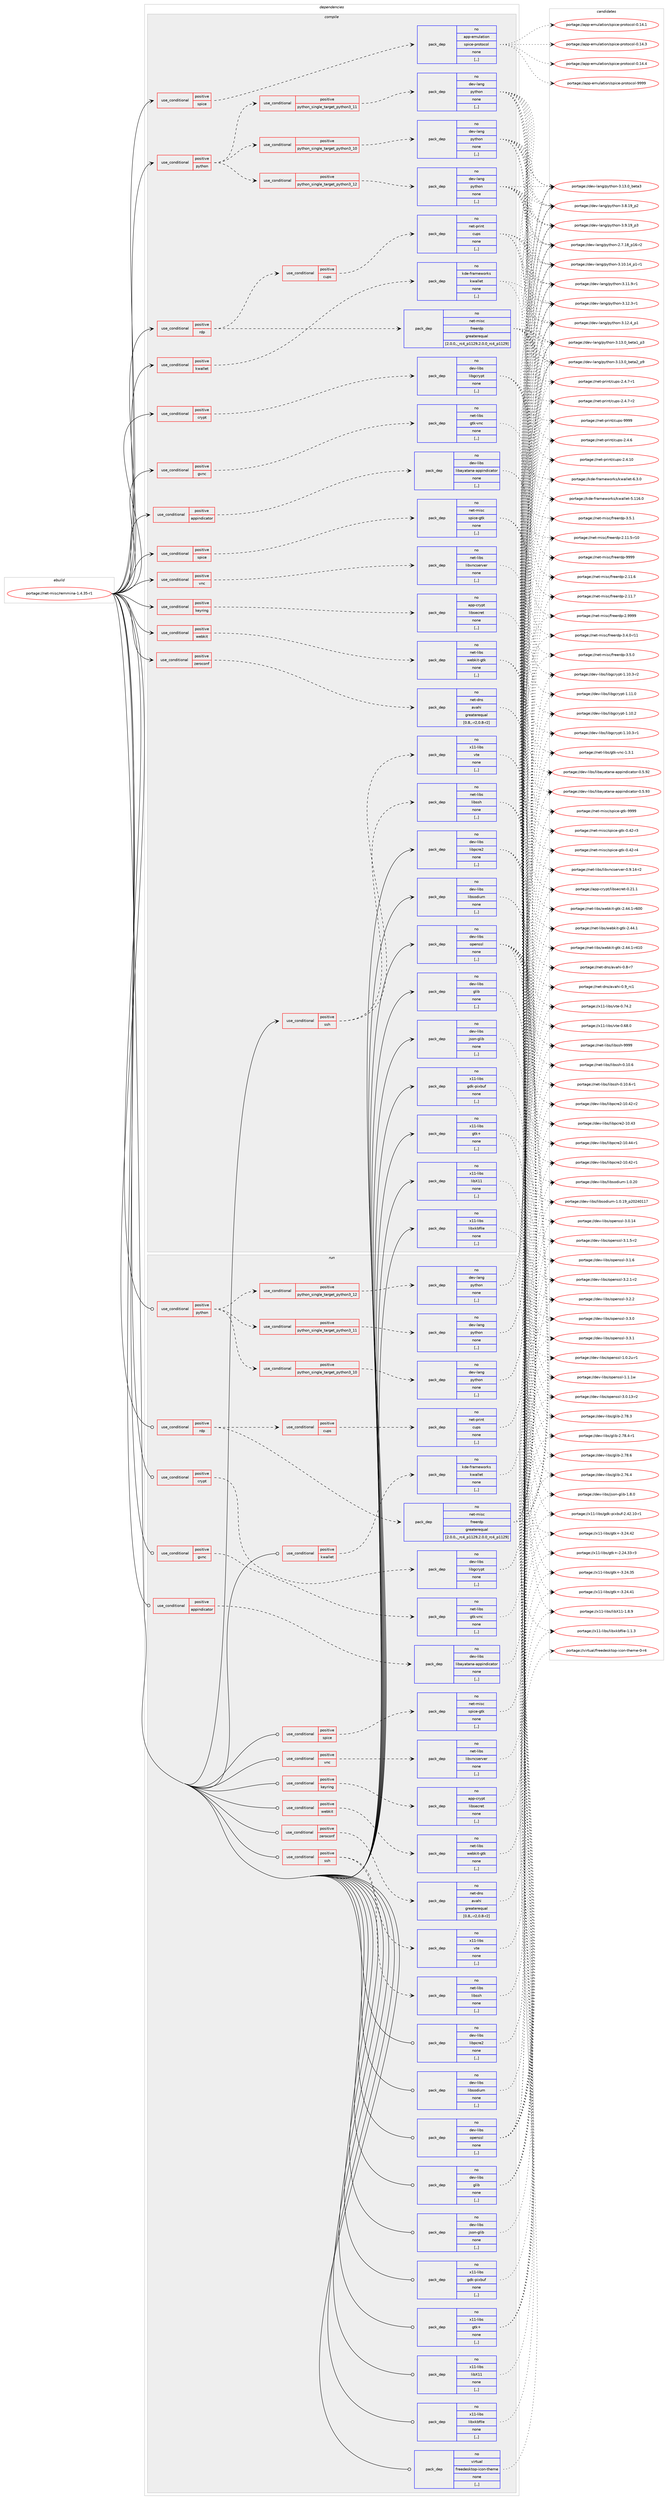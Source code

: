 digraph prolog {

# *************
# Graph options
# *************

newrank=true;
concentrate=true;
compound=true;
graph [rankdir=LR,fontname=Helvetica,fontsize=10,ranksep=1.5];#, ranksep=2.5, nodesep=0.2];
edge  [arrowhead=vee];
node  [fontname=Helvetica,fontsize=10];

# **********
# The ebuild
# **********

subgraph cluster_leftcol {
color=gray;
rank=same;
label=<<i>ebuild</i>>;
id [label="portage://net-misc/remmina-1.4.35-r1", color=red, width=4, href="../net-misc/remmina-1.4.35-r1.svg"];
}

# ****************
# The dependencies
# ****************

subgraph cluster_midcol {
color=gray;
label=<<i>dependencies</i>>;
subgraph cluster_compile {
fillcolor="#eeeeee";
style=filled;
label=<<i>compile</i>>;
subgraph cond96238 {
dependency365750 [label=<<TABLE BORDER="0" CELLBORDER="1" CELLSPACING="0" CELLPADDING="4"><TR><TD ROWSPAN="3" CELLPADDING="10">use_conditional</TD></TR><TR><TD>positive</TD></TR><TR><TD>appindicator</TD></TR></TABLE>>, shape=none, color=red];
subgraph pack266870 {
dependency365751 [label=<<TABLE BORDER="0" CELLBORDER="1" CELLSPACING="0" CELLPADDING="4" WIDTH="220"><TR><TD ROWSPAN="6" CELLPADDING="30">pack_dep</TD></TR><TR><TD WIDTH="110">no</TD></TR><TR><TD>dev-libs</TD></TR><TR><TD>libayatana-appindicator</TD></TR><TR><TD>none</TD></TR><TR><TD>[,,]</TD></TR></TABLE>>, shape=none, color=blue];
}
dependency365750:e -> dependency365751:w [weight=20,style="dashed",arrowhead="vee"];
}
id:e -> dependency365750:w [weight=20,style="solid",arrowhead="vee"];
subgraph cond96239 {
dependency365752 [label=<<TABLE BORDER="0" CELLBORDER="1" CELLSPACING="0" CELLPADDING="4"><TR><TD ROWSPAN="3" CELLPADDING="10">use_conditional</TD></TR><TR><TD>positive</TD></TR><TR><TD>crypt</TD></TR></TABLE>>, shape=none, color=red];
subgraph pack266871 {
dependency365753 [label=<<TABLE BORDER="0" CELLBORDER="1" CELLSPACING="0" CELLPADDING="4" WIDTH="220"><TR><TD ROWSPAN="6" CELLPADDING="30">pack_dep</TD></TR><TR><TD WIDTH="110">no</TD></TR><TR><TD>dev-libs</TD></TR><TR><TD>libgcrypt</TD></TR><TR><TD>none</TD></TR><TR><TD>[,,]</TD></TR></TABLE>>, shape=none, color=blue];
}
dependency365752:e -> dependency365753:w [weight=20,style="dashed",arrowhead="vee"];
}
id:e -> dependency365752:w [weight=20,style="solid",arrowhead="vee"];
subgraph cond96240 {
dependency365754 [label=<<TABLE BORDER="0" CELLBORDER="1" CELLSPACING="0" CELLPADDING="4"><TR><TD ROWSPAN="3" CELLPADDING="10">use_conditional</TD></TR><TR><TD>positive</TD></TR><TR><TD>gvnc</TD></TR></TABLE>>, shape=none, color=red];
subgraph pack266872 {
dependency365755 [label=<<TABLE BORDER="0" CELLBORDER="1" CELLSPACING="0" CELLPADDING="4" WIDTH="220"><TR><TD ROWSPAN="6" CELLPADDING="30">pack_dep</TD></TR><TR><TD WIDTH="110">no</TD></TR><TR><TD>net-libs</TD></TR><TR><TD>gtk-vnc</TD></TR><TR><TD>none</TD></TR><TR><TD>[,,]</TD></TR></TABLE>>, shape=none, color=blue];
}
dependency365754:e -> dependency365755:w [weight=20,style="dashed",arrowhead="vee"];
}
id:e -> dependency365754:w [weight=20,style="solid",arrowhead="vee"];
subgraph cond96241 {
dependency365756 [label=<<TABLE BORDER="0" CELLBORDER="1" CELLSPACING="0" CELLPADDING="4"><TR><TD ROWSPAN="3" CELLPADDING="10">use_conditional</TD></TR><TR><TD>positive</TD></TR><TR><TD>keyring</TD></TR></TABLE>>, shape=none, color=red];
subgraph pack266873 {
dependency365757 [label=<<TABLE BORDER="0" CELLBORDER="1" CELLSPACING="0" CELLPADDING="4" WIDTH="220"><TR><TD ROWSPAN="6" CELLPADDING="30">pack_dep</TD></TR><TR><TD WIDTH="110">no</TD></TR><TR><TD>app-crypt</TD></TR><TR><TD>libsecret</TD></TR><TR><TD>none</TD></TR><TR><TD>[,,]</TD></TR></TABLE>>, shape=none, color=blue];
}
dependency365756:e -> dependency365757:w [weight=20,style="dashed",arrowhead="vee"];
}
id:e -> dependency365756:w [weight=20,style="solid",arrowhead="vee"];
subgraph cond96242 {
dependency365758 [label=<<TABLE BORDER="0" CELLBORDER="1" CELLSPACING="0" CELLPADDING="4"><TR><TD ROWSPAN="3" CELLPADDING="10">use_conditional</TD></TR><TR><TD>positive</TD></TR><TR><TD>kwallet</TD></TR></TABLE>>, shape=none, color=red];
subgraph pack266874 {
dependency365759 [label=<<TABLE BORDER="0" CELLBORDER="1" CELLSPACING="0" CELLPADDING="4" WIDTH="220"><TR><TD ROWSPAN="6" CELLPADDING="30">pack_dep</TD></TR><TR><TD WIDTH="110">no</TD></TR><TR><TD>kde-frameworks</TD></TR><TR><TD>kwallet</TD></TR><TR><TD>none</TD></TR><TR><TD>[,,]</TD></TR></TABLE>>, shape=none, color=blue];
}
dependency365758:e -> dependency365759:w [weight=20,style="dashed",arrowhead="vee"];
}
id:e -> dependency365758:w [weight=20,style="solid",arrowhead="vee"];
subgraph cond96243 {
dependency365760 [label=<<TABLE BORDER="0" CELLBORDER="1" CELLSPACING="0" CELLPADDING="4"><TR><TD ROWSPAN="3" CELLPADDING="10">use_conditional</TD></TR><TR><TD>positive</TD></TR><TR><TD>python</TD></TR></TABLE>>, shape=none, color=red];
subgraph cond96244 {
dependency365761 [label=<<TABLE BORDER="0" CELLBORDER="1" CELLSPACING="0" CELLPADDING="4"><TR><TD ROWSPAN="3" CELLPADDING="10">use_conditional</TD></TR><TR><TD>positive</TD></TR><TR><TD>python_single_target_python3_10</TD></TR></TABLE>>, shape=none, color=red];
subgraph pack266875 {
dependency365762 [label=<<TABLE BORDER="0" CELLBORDER="1" CELLSPACING="0" CELLPADDING="4" WIDTH="220"><TR><TD ROWSPAN="6" CELLPADDING="30">pack_dep</TD></TR><TR><TD WIDTH="110">no</TD></TR><TR><TD>dev-lang</TD></TR><TR><TD>python</TD></TR><TR><TD>none</TD></TR><TR><TD>[,,]</TD></TR></TABLE>>, shape=none, color=blue];
}
dependency365761:e -> dependency365762:w [weight=20,style="dashed",arrowhead="vee"];
}
dependency365760:e -> dependency365761:w [weight=20,style="dashed",arrowhead="vee"];
subgraph cond96245 {
dependency365763 [label=<<TABLE BORDER="0" CELLBORDER="1" CELLSPACING="0" CELLPADDING="4"><TR><TD ROWSPAN="3" CELLPADDING="10">use_conditional</TD></TR><TR><TD>positive</TD></TR><TR><TD>python_single_target_python3_11</TD></TR></TABLE>>, shape=none, color=red];
subgraph pack266876 {
dependency365764 [label=<<TABLE BORDER="0" CELLBORDER="1" CELLSPACING="0" CELLPADDING="4" WIDTH="220"><TR><TD ROWSPAN="6" CELLPADDING="30">pack_dep</TD></TR><TR><TD WIDTH="110">no</TD></TR><TR><TD>dev-lang</TD></TR><TR><TD>python</TD></TR><TR><TD>none</TD></TR><TR><TD>[,,]</TD></TR></TABLE>>, shape=none, color=blue];
}
dependency365763:e -> dependency365764:w [weight=20,style="dashed",arrowhead="vee"];
}
dependency365760:e -> dependency365763:w [weight=20,style="dashed",arrowhead="vee"];
subgraph cond96246 {
dependency365765 [label=<<TABLE BORDER="0" CELLBORDER="1" CELLSPACING="0" CELLPADDING="4"><TR><TD ROWSPAN="3" CELLPADDING="10">use_conditional</TD></TR><TR><TD>positive</TD></TR><TR><TD>python_single_target_python3_12</TD></TR></TABLE>>, shape=none, color=red];
subgraph pack266877 {
dependency365766 [label=<<TABLE BORDER="0" CELLBORDER="1" CELLSPACING="0" CELLPADDING="4" WIDTH="220"><TR><TD ROWSPAN="6" CELLPADDING="30">pack_dep</TD></TR><TR><TD WIDTH="110">no</TD></TR><TR><TD>dev-lang</TD></TR><TR><TD>python</TD></TR><TR><TD>none</TD></TR><TR><TD>[,,]</TD></TR></TABLE>>, shape=none, color=blue];
}
dependency365765:e -> dependency365766:w [weight=20,style="dashed",arrowhead="vee"];
}
dependency365760:e -> dependency365765:w [weight=20,style="dashed",arrowhead="vee"];
}
id:e -> dependency365760:w [weight=20,style="solid",arrowhead="vee"];
subgraph cond96247 {
dependency365767 [label=<<TABLE BORDER="0" CELLBORDER="1" CELLSPACING="0" CELLPADDING="4"><TR><TD ROWSPAN="3" CELLPADDING="10">use_conditional</TD></TR><TR><TD>positive</TD></TR><TR><TD>rdp</TD></TR></TABLE>>, shape=none, color=red];
subgraph pack266878 {
dependency365768 [label=<<TABLE BORDER="0" CELLBORDER="1" CELLSPACING="0" CELLPADDING="4" WIDTH="220"><TR><TD ROWSPAN="6" CELLPADDING="30">pack_dep</TD></TR><TR><TD WIDTH="110">no</TD></TR><TR><TD>net-misc</TD></TR><TR><TD>freerdp</TD></TR><TR><TD>greaterequal</TD></TR><TR><TD>[2.0.0,,_rc4_p1129,2.0.0_rc4_p1129]</TD></TR></TABLE>>, shape=none, color=blue];
}
dependency365767:e -> dependency365768:w [weight=20,style="dashed",arrowhead="vee"];
subgraph cond96248 {
dependency365769 [label=<<TABLE BORDER="0" CELLBORDER="1" CELLSPACING="0" CELLPADDING="4"><TR><TD ROWSPAN="3" CELLPADDING="10">use_conditional</TD></TR><TR><TD>positive</TD></TR><TR><TD>cups</TD></TR></TABLE>>, shape=none, color=red];
subgraph pack266879 {
dependency365770 [label=<<TABLE BORDER="0" CELLBORDER="1" CELLSPACING="0" CELLPADDING="4" WIDTH="220"><TR><TD ROWSPAN="6" CELLPADDING="30">pack_dep</TD></TR><TR><TD WIDTH="110">no</TD></TR><TR><TD>net-print</TD></TR><TR><TD>cups</TD></TR><TR><TD>none</TD></TR><TR><TD>[,,]</TD></TR></TABLE>>, shape=none, color=blue];
}
dependency365769:e -> dependency365770:w [weight=20,style="dashed",arrowhead="vee"];
}
dependency365767:e -> dependency365769:w [weight=20,style="dashed",arrowhead="vee"];
}
id:e -> dependency365767:w [weight=20,style="solid",arrowhead="vee"];
subgraph cond96249 {
dependency365771 [label=<<TABLE BORDER="0" CELLBORDER="1" CELLSPACING="0" CELLPADDING="4"><TR><TD ROWSPAN="3" CELLPADDING="10">use_conditional</TD></TR><TR><TD>positive</TD></TR><TR><TD>spice</TD></TR></TABLE>>, shape=none, color=red];
subgraph pack266880 {
dependency365772 [label=<<TABLE BORDER="0" CELLBORDER="1" CELLSPACING="0" CELLPADDING="4" WIDTH="220"><TR><TD ROWSPAN="6" CELLPADDING="30">pack_dep</TD></TR><TR><TD WIDTH="110">no</TD></TR><TR><TD>app-emulation</TD></TR><TR><TD>spice-protocol</TD></TR><TR><TD>none</TD></TR><TR><TD>[,,]</TD></TR></TABLE>>, shape=none, color=blue];
}
dependency365771:e -> dependency365772:w [weight=20,style="dashed",arrowhead="vee"];
}
id:e -> dependency365771:w [weight=20,style="solid",arrowhead="vee"];
subgraph cond96250 {
dependency365773 [label=<<TABLE BORDER="0" CELLBORDER="1" CELLSPACING="0" CELLPADDING="4"><TR><TD ROWSPAN="3" CELLPADDING="10">use_conditional</TD></TR><TR><TD>positive</TD></TR><TR><TD>spice</TD></TR></TABLE>>, shape=none, color=red];
subgraph pack266881 {
dependency365774 [label=<<TABLE BORDER="0" CELLBORDER="1" CELLSPACING="0" CELLPADDING="4" WIDTH="220"><TR><TD ROWSPAN="6" CELLPADDING="30">pack_dep</TD></TR><TR><TD WIDTH="110">no</TD></TR><TR><TD>net-misc</TD></TR><TR><TD>spice-gtk</TD></TR><TR><TD>none</TD></TR><TR><TD>[,,]</TD></TR></TABLE>>, shape=none, color=blue];
}
dependency365773:e -> dependency365774:w [weight=20,style="dashed",arrowhead="vee"];
}
id:e -> dependency365773:w [weight=20,style="solid",arrowhead="vee"];
subgraph cond96251 {
dependency365775 [label=<<TABLE BORDER="0" CELLBORDER="1" CELLSPACING="0" CELLPADDING="4"><TR><TD ROWSPAN="3" CELLPADDING="10">use_conditional</TD></TR><TR><TD>positive</TD></TR><TR><TD>ssh</TD></TR></TABLE>>, shape=none, color=red];
subgraph pack266882 {
dependency365776 [label=<<TABLE BORDER="0" CELLBORDER="1" CELLSPACING="0" CELLPADDING="4" WIDTH="220"><TR><TD ROWSPAN="6" CELLPADDING="30">pack_dep</TD></TR><TR><TD WIDTH="110">no</TD></TR><TR><TD>net-libs</TD></TR><TR><TD>libssh</TD></TR><TR><TD>none</TD></TR><TR><TD>[,,]</TD></TR></TABLE>>, shape=none, color=blue];
}
dependency365775:e -> dependency365776:w [weight=20,style="dashed",arrowhead="vee"];
subgraph pack266883 {
dependency365777 [label=<<TABLE BORDER="0" CELLBORDER="1" CELLSPACING="0" CELLPADDING="4" WIDTH="220"><TR><TD ROWSPAN="6" CELLPADDING="30">pack_dep</TD></TR><TR><TD WIDTH="110">no</TD></TR><TR><TD>x11-libs</TD></TR><TR><TD>vte</TD></TR><TR><TD>none</TD></TR><TR><TD>[,,]</TD></TR></TABLE>>, shape=none, color=blue];
}
dependency365775:e -> dependency365777:w [weight=20,style="dashed",arrowhead="vee"];
}
id:e -> dependency365775:w [weight=20,style="solid",arrowhead="vee"];
subgraph cond96252 {
dependency365778 [label=<<TABLE BORDER="0" CELLBORDER="1" CELLSPACING="0" CELLPADDING="4"><TR><TD ROWSPAN="3" CELLPADDING="10">use_conditional</TD></TR><TR><TD>positive</TD></TR><TR><TD>vnc</TD></TR></TABLE>>, shape=none, color=red];
subgraph pack266884 {
dependency365779 [label=<<TABLE BORDER="0" CELLBORDER="1" CELLSPACING="0" CELLPADDING="4" WIDTH="220"><TR><TD ROWSPAN="6" CELLPADDING="30">pack_dep</TD></TR><TR><TD WIDTH="110">no</TD></TR><TR><TD>net-libs</TD></TR><TR><TD>libvncserver</TD></TR><TR><TD>none</TD></TR><TR><TD>[,,]</TD></TR></TABLE>>, shape=none, color=blue];
}
dependency365778:e -> dependency365779:w [weight=20,style="dashed",arrowhead="vee"];
}
id:e -> dependency365778:w [weight=20,style="solid",arrowhead="vee"];
subgraph cond96253 {
dependency365780 [label=<<TABLE BORDER="0" CELLBORDER="1" CELLSPACING="0" CELLPADDING="4"><TR><TD ROWSPAN="3" CELLPADDING="10">use_conditional</TD></TR><TR><TD>positive</TD></TR><TR><TD>webkit</TD></TR></TABLE>>, shape=none, color=red];
subgraph pack266885 {
dependency365781 [label=<<TABLE BORDER="0" CELLBORDER="1" CELLSPACING="0" CELLPADDING="4" WIDTH="220"><TR><TD ROWSPAN="6" CELLPADDING="30">pack_dep</TD></TR><TR><TD WIDTH="110">no</TD></TR><TR><TD>net-libs</TD></TR><TR><TD>webkit-gtk</TD></TR><TR><TD>none</TD></TR><TR><TD>[,,]</TD></TR></TABLE>>, shape=none, color=blue];
}
dependency365780:e -> dependency365781:w [weight=20,style="dashed",arrowhead="vee"];
}
id:e -> dependency365780:w [weight=20,style="solid",arrowhead="vee"];
subgraph cond96254 {
dependency365782 [label=<<TABLE BORDER="0" CELLBORDER="1" CELLSPACING="0" CELLPADDING="4"><TR><TD ROWSPAN="3" CELLPADDING="10">use_conditional</TD></TR><TR><TD>positive</TD></TR><TR><TD>zeroconf</TD></TR></TABLE>>, shape=none, color=red];
subgraph pack266886 {
dependency365783 [label=<<TABLE BORDER="0" CELLBORDER="1" CELLSPACING="0" CELLPADDING="4" WIDTH="220"><TR><TD ROWSPAN="6" CELLPADDING="30">pack_dep</TD></TR><TR><TD WIDTH="110">no</TD></TR><TR><TD>net-dns</TD></TR><TR><TD>avahi</TD></TR><TR><TD>greaterequal</TD></TR><TR><TD>[0.8,,-r2,0.8-r2]</TD></TR></TABLE>>, shape=none, color=blue];
}
dependency365782:e -> dependency365783:w [weight=20,style="dashed",arrowhead="vee"];
}
id:e -> dependency365782:w [weight=20,style="solid",arrowhead="vee"];
subgraph pack266887 {
dependency365784 [label=<<TABLE BORDER="0" CELLBORDER="1" CELLSPACING="0" CELLPADDING="4" WIDTH="220"><TR><TD ROWSPAN="6" CELLPADDING="30">pack_dep</TD></TR><TR><TD WIDTH="110">no</TD></TR><TR><TD>dev-libs</TD></TR><TR><TD>glib</TD></TR><TR><TD>none</TD></TR><TR><TD>[,,]</TD></TR></TABLE>>, shape=none, color=blue];
}
id:e -> dependency365784:w [weight=20,style="solid",arrowhead="vee"];
subgraph pack266888 {
dependency365785 [label=<<TABLE BORDER="0" CELLBORDER="1" CELLSPACING="0" CELLPADDING="4" WIDTH="220"><TR><TD ROWSPAN="6" CELLPADDING="30">pack_dep</TD></TR><TR><TD WIDTH="110">no</TD></TR><TR><TD>dev-libs</TD></TR><TR><TD>json-glib</TD></TR><TR><TD>none</TD></TR><TR><TD>[,,]</TD></TR></TABLE>>, shape=none, color=blue];
}
id:e -> dependency365785:w [weight=20,style="solid",arrowhead="vee"];
subgraph pack266889 {
dependency365786 [label=<<TABLE BORDER="0" CELLBORDER="1" CELLSPACING="0" CELLPADDING="4" WIDTH="220"><TR><TD ROWSPAN="6" CELLPADDING="30">pack_dep</TD></TR><TR><TD WIDTH="110">no</TD></TR><TR><TD>dev-libs</TD></TR><TR><TD>libpcre2</TD></TR><TR><TD>none</TD></TR><TR><TD>[,,]</TD></TR></TABLE>>, shape=none, color=blue];
}
id:e -> dependency365786:w [weight=20,style="solid",arrowhead="vee"];
subgraph pack266890 {
dependency365787 [label=<<TABLE BORDER="0" CELLBORDER="1" CELLSPACING="0" CELLPADDING="4" WIDTH="220"><TR><TD ROWSPAN="6" CELLPADDING="30">pack_dep</TD></TR><TR><TD WIDTH="110">no</TD></TR><TR><TD>dev-libs</TD></TR><TR><TD>libsodium</TD></TR><TR><TD>none</TD></TR><TR><TD>[,,]</TD></TR></TABLE>>, shape=none, color=blue];
}
id:e -> dependency365787:w [weight=20,style="solid",arrowhead="vee"];
subgraph pack266891 {
dependency365788 [label=<<TABLE BORDER="0" CELLBORDER="1" CELLSPACING="0" CELLPADDING="4" WIDTH="220"><TR><TD ROWSPAN="6" CELLPADDING="30">pack_dep</TD></TR><TR><TD WIDTH="110">no</TD></TR><TR><TD>dev-libs</TD></TR><TR><TD>openssl</TD></TR><TR><TD>none</TD></TR><TR><TD>[,,]</TD></TR></TABLE>>, shape=none, color=blue];
}
id:e -> dependency365788:w [weight=20,style="solid",arrowhead="vee"];
subgraph pack266892 {
dependency365789 [label=<<TABLE BORDER="0" CELLBORDER="1" CELLSPACING="0" CELLPADDING="4" WIDTH="220"><TR><TD ROWSPAN="6" CELLPADDING="30">pack_dep</TD></TR><TR><TD WIDTH="110">no</TD></TR><TR><TD>x11-libs</TD></TR><TR><TD>gdk-pixbuf</TD></TR><TR><TD>none</TD></TR><TR><TD>[,,]</TD></TR></TABLE>>, shape=none, color=blue];
}
id:e -> dependency365789:w [weight=20,style="solid",arrowhead="vee"];
subgraph pack266893 {
dependency365790 [label=<<TABLE BORDER="0" CELLBORDER="1" CELLSPACING="0" CELLPADDING="4" WIDTH="220"><TR><TD ROWSPAN="6" CELLPADDING="30">pack_dep</TD></TR><TR><TD WIDTH="110">no</TD></TR><TR><TD>x11-libs</TD></TR><TR><TD>gtk+</TD></TR><TR><TD>none</TD></TR><TR><TD>[,,]</TD></TR></TABLE>>, shape=none, color=blue];
}
id:e -> dependency365790:w [weight=20,style="solid",arrowhead="vee"];
subgraph pack266894 {
dependency365791 [label=<<TABLE BORDER="0" CELLBORDER="1" CELLSPACING="0" CELLPADDING="4" WIDTH="220"><TR><TD ROWSPAN="6" CELLPADDING="30">pack_dep</TD></TR><TR><TD WIDTH="110">no</TD></TR><TR><TD>x11-libs</TD></TR><TR><TD>libX11</TD></TR><TR><TD>none</TD></TR><TR><TD>[,,]</TD></TR></TABLE>>, shape=none, color=blue];
}
id:e -> dependency365791:w [weight=20,style="solid",arrowhead="vee"];
subgraph pack266895 {
dependency365792 [label=<<TABLE BORDER="0" CELLBORDER="1" CELLSPACING="0" CELLPADDING="4" WIDTH="220"><TR><TD ROWSPAN="6" CELLPADDING="30">pack_dep</TD></TR><TR><TD WIDTH="110">no</TD></TR><TR><TD>x11-libs</TD></TR><TR><TD>libxkbfile</TD></TR><TR><TD>none</TD></TR><TR><TD>[,,]</TD></TR></TABLE>>, shape=none, color=blue];
}
id:e -> dependency365792:w [weight=20,style="solid",arrowhead="vee"];
}
subgraph cluster_compileandrun {
fillcolor="#eeeeee";
style=filled;
label=<<i>compile and run</i>>;
}
subgraph cluster_run {
fillcolor="#eeeeee";
style=filled;
label=<<i>run</i>>;
subgraph cond96255 {
dependency365793 [label=<<TABLE BORDER="0" CELLBORDER="1" CELLSPACING="0" CELLPADDING="4"><TR><TD ROWSPAN="3" CELLPADDING="10">use_conditional</TD></TR><TR><TD>positive</TD></TR><TR><TD>appindicator</TD></TR></TABLE>>, shape=none, color=red];
subgraph pack266896 {
dependency365794 [label=<<TABLE BORDER="0" CELLBORDER="1" CELLSPACING="0" CELLPADDING="4" WIDTH="220"><TR><TD ROWSPAN="6" CELLPADDING="30">pack_dep</TD></TR><TR><TD WIDTH="110">no</TD></TR><TR><TD>dev-libs</TD></TR><TR><TD>libayatana-appindicator</TD></TR><TR><TD>none</TD></TR><TR><TD>[,,]</TD></TR></TABLE>>, shape=none, color=blue];
}
dependency365793:e -> dependency365794:w [weight=20,style="dashed",arrowhead="vee"];
}
id:e -> dependency365793:w [weight=20,style="solid",arrowhead="odot"];
subgraph cond96256 {
dependency365795 [label=<<TABLE BORDER="0" CELLBORDER="1" CELLSPACING="0" CELLPADDING="4"><TR><TD ROWSPAN="3" CELLPADDING="10">use_conditional</TD></TR><TR><TD>positive</TD></TR><TR><TD>crypt</TD></TR></TABLE>>, shape=none, color=red];
subgraph pack266897 {
dependency365796 [label=<<TABLE BORDER="0" CELLBORDER="1" CELLSPACING="0" CELLPADDING="4" WIDTH="220"><TR><TD ROWSPAN="6" CELLPADDING="30">pack_dep</TD></TR><TR><TD WIDTH="110">no</TD></TR><TR><TD>dev-libs</TD></TR><TR><TD>libgcrypt</TD></TR><TR><TD>none</TD></TR><TR><TD>[,,]</TD></TR></TABLE>>, shape=none, color=blue];
}
dependency365795:e -> dependency365796:w [weight=20,style="dashed",arrowhead="vee"];
}
id:e -> dependency365795:w [weight=20,style="solid",arrowhead="odot"];
subgraph cond96257 {
dependency365797 [label=<<TABLE BORDER="0" CELLBORDER="1" CELLSPACING="0" CELLPADDING="4"><TR><TD ROWSPAN="3" CELLPADDING="10">use_conditional</TD></TR><TR><TD>positive</TD></TR><TR><TD>gvnc</TD></TR></TABLE>>, shape=none, color=red];
subgraph pack266898 {
dependency365798 [label=<<TABLE BORDER="0" CELLBORDER="1" CELLSPACING="0" CELLPADDING="4" WIDTH="220"><TR><TD ROWSPAN="6" CELLPADDING="30">pack_dep</TD></TR><TR><TD WIDTH="110">no</TD></TR><TR><TD>net-libs</TD></TR><TR><TD>gtk-vnc</TD></TR><TR><TD>none</TD></TR><TR><TD>[,,]</TD></TR></TABLE>>, shape=none, color=blue];
}
dependency365797:e -> dependency365798:w [weight=20,style="dashed",arrowhead="vee"];
}
id:e -> dependency365797:w [weight=20,style="solid",arrowhead="odot"];
subgraph cond96258 {
dependency365799 [label=<<TABLE BORDER="0" CELLBORDER="1" CELLSPACING="0" CELLPADDING="4"><TR><TD ROWSPAN="3" CELLPADDING="10">use_conditional</TD></TR><TR><TD>positive</TD></TR><TR><TD>keyring</TD></TR></TABLE>>, shape=none, color=red];
subgraph pack266899 {
dependency365800 [label=<<TABLE BORDER="0" CELLBORDER="1" CELLSPACING="0" CELLPADDING="4" WIDTH="220"><TR><TD ROWSPAN="6" CELLPADDING="30">pack_dep</TD></TR><TR><TD WIDTH="110">no</TD></TR><TR><TD>app-crypt</TD></TR><TR><TD>libsecret</TD></TR><TR><TD>none</TD></TR><TR><TD>[,,]</TD></TR></TABLE>>, shape=none, color=blue];
}
dependency365799:e -> dependency365800:w [weight=20,style="dashed",arrowhead="vee"];
}
id:e -> dependency365799:w [weight=20,style="solid",arrowhead="odot"];
subgraph cond96259 {
dependency365801 [label=<<TABLE BORDER="0" CELLBORDER="1" CELLSPACING="0" CELLPADDING="4"><TR><TD ROWSPAN="3" CELLPADDING="10">use_conditional</TD></TR><TR><TD>positive</TD></TR><TR><TD>kwallet</TD></TR></TABLE>>, shape=none, color=red];
subgraph pack266900 {
dependency365802 [label=<<TABLE BORDER="0" CELLBORDER="1" CELLSPACING="0" CELLPADDING="4" WIDTH="220"><TR><TD ROWSPAN="6" CELLPADDING="30">pack_dep</TD></TR><TR><TD WIDTH="110">no</TD></TR><TR><TD>kde-frameworks</TD></TR><TR><TD>kwallet</TD></TR><TR><TD>none</TD></TR><TR><TD>[,,]</TD></TR></TABLE>>, shape=none, color=blue];
}
dependency365801:e -> dependency365802:w [weight=20,style="dashed",arrowhead="vee"];
}
id:e -> dependency365801:w [weight=20,style="solid",arrowhead="odot"];
subgraph cond96260 {
dependency365803 [label=<<TABLE BORDER="0" CELLBORDER="1" CELLSPACING="0" CELLPADDING="4"><TR><TD ROWSPAN="3" CELLPADDING="10">use_conditional</TD></TR><TR><TD>positive</TD></TR><TR><TD>python</TD></TR></TABLE>>, shape=none, color=red];
subgraph cond96261 {
dependency365804 [label=<<TABLE BORDER="0" CELLBORDER="1" CELLSPACING="0" CELLPADDING="4"><TR><TD ROWSPAN="3" CELLPADDING="10">use_conditional</TD></TR><TR><TD>positive</TD></TR><TR><TD>python_single_target_python3_10</TD></TR></TABLE>>, shape=none, color=red];
subgraph pack266901 {
dependency365805 [label=<<TABLE BORDER="0" CELLBORDER="1" CELLSPACING="0" CELLPADDING="4" WIDTH="220"><TR><TD ROWSPAN="6" CELLPADDING="30">pack_dep</TD></TR><TR><TD WIDTH="110">no</TD></TR><TR><TD>dev-lang</TD></TR><TR><TD>python</TD></TR><TR><TD>none</TD></TR><TR><TD>[,,]</TD></TR></TABLE>>, shape=none, color=blue];
}
dependency365804:e -> dependency365805:w [weight=20,style="dashed",arrowhead="vee"];
}
dependency365803:e -> dependency365804:w [weight=20,style="dashed",arrowhead="vee"];
subgraph cond96262 {
dependency365806 [label=<<TABLE BORDER="0" CELLBORDER="1" CELLSPACING="0" CELLPADDING="4"><TR><TD ROWSPAN="3" CELLPADDING="10">use_conditional</TD></TR><TR><TD>positive</TD></TR><TR><TD>python_single_target_python3_11</TD></TR></TABLE>>, shape=none, color=red];
subgraph pack266902 {
dependency365807 [label=<<TABLE BORDER="0" CELLBORDER="1" CELLSPACING="0" CELLPADDING="4" WIDTH="220"><TR><TD ROWSPAN="6" CELLPADDING="30">pack_dep</TD></TR><TR><TD WIDTH="110">no</TD></TR><TR><TD>dev-lang</TD></TR><TR><TD>python</TD></TR><TR><TD>none</TD></TR><TR><TD>[,,]</TD></TR></TABLE>>, shape=none, color=blue];
}
dependency365806:e -> dependency365807:w [weight=20,style="dashed",arrowhead="vee"];
}
dependency365803:e -> dependency365806:w [weight=20,style="dashed",arrowhead="vee"];
subgraph cond96263 {
dependency365808 [label=<<TABLE BORDER="0" CELLBORDER="1" CELLSPACING="0" CELLPADDING="4"><TR><TD ROWSPAN="3" CELLPADDING="10">use_conditional</TD></TR><TR><TD>positive</TD></TR><TR><TD>python_single_target_python3_12</TD></TR></TABLE>>, shape=none, color=red];
subgraph pack266903 {
dependency365809 [label=<<TABLE BORDER="0" CELLBORDER="1" CELLSPACING="0" CELLPADDING="4" WIDTH="220"><TR><TD ROWSPAN="6" CELLPADDING="30">pack_dep</TD></TR><TR><TD WIDTH="110">no</TD></TR><TR><TD>dev-lang</TD></TR><TR><TD>python</TD></TR><TR><TD>none</TD></TR><TR><TD>[,,]</TD></TR></TABLE>>, shape=none, color=blue];
}
dependency365808:e -> dependency365809:w [weight=20,style="dashed",arrowhead="vee"];
}
dependency365803:e -> dependency365808:w [weight=20,style="dashed",arrowhead="vee"];
}
id:e -> dependency365803:w [weight=20,style="solid",arrowhead="odot"];
subgraph cond96264 {
dependency365810 [label=<<TABLE BORDER="0" CELLBORDER="1" CELLSPACING="0" CELLPADDING="4"><TR><TD ROWSPAN="3" CELLPADDING="10">use_conditional</TD></TR><TR><TD>positive</TD></TR><TR><TD>rdp</TD></TR></TABLE>>, shape=none, color=red];
subgraph pack266904 {
dependency365811 [label=<<TABLE BORDER="0" CELLBORDER="1" CELLSPACING="0" CELLPADDING="4" WIDTH="220"><TR><TD ROWSPAN="6" CELLPADDING="30">pack_dep</TD></TR><TR><TD WIDTH="110">no</TD></TR><TR><TD>net-misc</TD></TR><TR><TD>freerdp</TD></TR><TR><TD>greaterequal</TD></TR><TR><TD>[2.0.0,,_rc4_p1129,2.0.0_rc4_p1129]</TD></TR></TABLE>>, shape=none, color=blue];
}
dependency365810:e -> dependency365811:w [weight=20,style="dashed",arrowhead="vee"];
subgraph cond96265 {
dependency365812 [label=<<TABLE BORDER="0" CELLBORDER="1" CELLSPACING="0" CELLPADDING="4"><TR><TD ROWSPAN="3" CELLPADDING="10">use_conditional</TD></TR><TR><TD>positive</TD></TR><TR><TD>cups</TD></TR></TABLE>>, shape=none, color=red];
subgraph pack266905 {
dependency365813 [label=<<TABLE BORDER="0" CELLBORDER="1" CELLSPACING="0" CELLPADDING="4" WIDTH="220"><TR><TD ROWSPAN="6" CELLPADDING="30">pack_dep</TD></TR><TR><TD WIDTH="110">no</TD></TR><TR><TD>net-print</TD></TR><TR><TD>cups</TD></TR><TR><TD>none</TD></TR><TR><TD>[,,]</TD></TR></TABLE>>, shape=none, color=blue];
}
dependency365812:e -> dependency365813:w [weight=20,style="dashed",arrowhead="vee"];
}
dependency365810:e -> dependency365812:w [weight=20,style="dashed",arrowhead="vee"];
}
id:e -> dependency365810:w [weight=20,style="solid",arrowhead="odot"];
subgraph cond96266 {
dependency365814 [label=<<TABLE BORDER="0" CELLBORDER="1" CELLSPACING="0" CELLPADDING="4"><TR><TD ROWSPAN="3" CELLPADDING="10">use_conditional</TD></TR><TR><TD>positive</TD></TR><TR><TD>spice</TD></TR></TABLE>>, shape=none, color=red];
subgraph pack266906 {
dependency365815 [label=<<TABLE BORDER="0" CELLBORDER="1" CELLSPACING="0" CELLPADDING="4" WIDTH="220"><TR><TD ROWSPAN="6" CELLPADDING="30">pack_dep</TD></TR><TR><TD WIDTH="110">no</TD></TR><TR><TD>net-misc</TD></TR><TR><TD>spice-gtk</TD></TR><TR><TD>none</TD></TR><TR><TD>[,,]</TD></TR></TABLE>>, shape=none, color=blue];
}
dependency365814:e -> dependency365815:w [weight=20,style="dashed",arrowhead="vee"];
}
id:e -> dependency365814:w [weight=20,style="solid",arrowhead="odot"];
subgraph cond96267 {
dependency365816 [label=<<TABLE BORDER="0" CELLBORDER="1" CELLSPACING="0" CELLPADDING="4"><TR><TD ROWSPAN="3" CELLPADDING="10">use_conditional</TD></TR><TR><TD>positive</TD></TR><TR><TD>ssh</TD></TR></TABLE>>, shape=none, color=red];
subgraph pack266907 {
dependency365817 [label=<<TABLE BORDER="0" CELLBORDER="1" CELLSPACING="0" CELLPADDING="4" WIDTH="220"><TR><TD ROWSPAN="6" CELLPADDING="30">pack_dep</TD></TR><TR><TD WIDTH="110">no</TD></TR><TR><TD>net-libs</TD></TR><TR><TD>libssh</TD></TR><TR><TD>none</TD></TR><TR><TD>[,,]</TD></TR></TABLE>>, shape=none, color=blue];
}
dependency365816:e -> dependency365817:w [weight=20,style="dashed",arrowhead="vee"];
subgraph pack266908 {
dependency365818 [label=<<TABLE BORDER="0" CELLBORDER="1" CELLSPACING="0" CELLPADDING="4" WIDTH="220"><TR><TD ROWSPAN="6" CELLPADDING="30">pack_dep</TD></TR><TR><TD WIDTH="110">no</TD></TR><TR><TD>x11-libs</TD></TR><TR><TD>vte</TD></TR><TR><TD>none</TD></TR><TR><TD>[,,]</TD></TR></TABLE>>, shape=none, color=blue];
}
dependency365816:e -> dependency365818:w [weight=20,style="dashed",arrowhead="vee"];
}
id:e -> dependency365816:w [weight=20,style="solid",arrowhead="odot"];
subgraph cond96268 {
dependency365819 [label=<<TABLE BORDER="0" CELLBORDER="1" CELLSPACING="0" CELLPADDING="4"><TR><TD ROWSPAN="3" CELLPADDING="10">use_conditional</TD></TR><TR><TD>positive</TD></TR><TR><TD>vnc</TD></TR></TABLE>>, shape=none, color=red];
subgraph pack266909 {
dependency365820 [label=<<TABLE BORDER="0" CELLBORDER="1" CELLSPACING="0" CELLPADDING="4" WIDTH="220"><TR><TD ROWSPAN="6" CELLPADDING="30">pack_dep</TD></TR><TR><TD WIDTH="110">no</TD></TR><TR><TD>net-libs</TD></TR><TR><TD>libvncserver</TD></TR><TR><TD>none</TD></TR><TR><TD>[,,]</TD></TR></TABLE>>, shape=none, color=blue];
}
dependency365819:e -> dependency365820:w [weight=20,style="dashed",arrowhead="vee"];
}
id:e -> dependency365819:w [weight=20,style="solid",arrowhead="odot"];
subgraph cond96269 {
dependency365821 [label=<<TABLE BORDER="0" CELLBORDER="1" CELLSPACING="0" CELLPADDING="4"><TR><TD ROWSPAN="3" CELLPADDING="10">use_conditional</TD></TR><TR><TD>positive</TD></TR><TR><TD>webkit</TD></TR></TABLE>>, shape=none, color=red];
subgraph pack266910 {
dependency365822 [label=<<TABLE BORDER="0" CELLBORDER="1" CELLSPACING="0" CELLPADDING="4" WIDTH="220"><TR><TD ROWSPAN="6" CELLPADDING="30">pack_dep</TD></TR><TR><TD WIDTH="110">no</TD></TR><TR><TD>net-libs</TD></TR><TR><TD>webkit-gtk</TD></TR><TR><TD>none</TD></TR><TR><TD>[,,]</TD></TR></TABLE>>, shape=none, color=blue];
}
dependency365821:e -> dependency365822:w [weight=20,style="dashed",arrowhead="vee"];
}
id:e -> dependency365821:w [weight=20,style="solid",arrowhead="odot"];
subgraph cond96270 {
dependency365823 [label=<<TABLE BORDER="0" CELLBORDER="1" CELLSPACING="0" CELLPADDING="4"><TR><TD ROWSPAN="3" CELLPADDING="10">use_conditional</TD></TR><TR><TD>positive</TD></TR><TR><TD>zeroconf</TD></TR></TABLE>>, shape=none, color=red];
subgraph pack266911 {
dependency365824 [label=<<TABLE BORDER="0" CELLBORDER="1" CELLSPACING="0" CELLPADDING="4" WIDTH="220"><TR><TD ROWSPAN="6" CELLPADDING="30">pack_dep</TD></TR><TR><TD WIDTH="110">no</TD></TR><TR><TD>net-dns</TD></TR><TR><TD>avahi</TD></TR><TR><TD>greaterequal</TD></TR><TR><TD>[0.8,,-r2,0.8-r2]</TD></TR></TABLE>>, shape=none, color=blue];
}
dependency365823:e -> dependency365824:w [weight=20,style="dashed",arrowhead="vee"];
}
id:e -> dependency365823:w [weight=20,style="solid",arrowhead="odot"];
subgraph pack266912 {
dependency365825 [label=<<TABLE BORDER="0" CELLBORDER="1" CELLSPACING="0" CELLPADDING="4" WIDTH="220"><TR><TD ROWSPAN="6" CELLPADDING="30">pack_dep</TD></TR><TR><TD WIDTH="110">no</TD></TR><TR><TD>dev-libs</TD></TR><TR><TD>glib</TD></TR><TR><TD>none</TD></TR><TR><TD>[,,]</TD></TR></TABLE>>, shape=none, color=blue];
}
id:e -> dependency365825:w [weight=20,style="solid",arrowhead="odot"];
subgraph pack266913 {
dependency365826 [label=<<TABLE BORDER="0" CELLBORDER="1" CELLSPACING="0" CELLPADDING="4" WIDTH="220"><TR><TD ROWSPAN="6" CELLPADDING="30">pack_dep</TD></TR><TR><TD WIDTH="110">no</TD></TR><TR><TD>dev-libs</TD></TR><TR><TD>json-glib</TD></TR><TR><TD>none</TD></TR><TR><TD>[,,]</TD></TR></TABLE>>, shape=none, color=blue];
}
id:e -> dependency365826:w [weight=20,style="solid",arrowhead="odot"];
subgraph pack266914 {
dependency365827 [label=<<TABLE BORDER="0" CELLBORDER="1" CELLSPACING="0" CELLPADDING="4" WIDTH="220"><TR><TD ROWSPAN="6" CELLPADDING="30">pack_dep</TD></TR><TR><TD WIDTH="110">no</TD></TR><TR><TD>dev-libs</TD></TR><TR><TD>libpcre2</TD></TR><TR><TD>none</TD></TR><TR><TD>[,,]</TD></TR></TABLE>>, shape=none, color=blue];
}
id:e -> dependency365827:w [weight=20,style="solid",arrowhead="odot"];
subgraph pack266915 {
dependency365828 [label=<<TABLE BORDER="0" CELLBORDER="1" CELLSPACING="0" CELLPADDING="4" WIDTH="220"><TR><TD ROWSPAN="6" CELLPADDING="30">pack_dep</TD></TR><TR><TD WIDTH="110">no</TD></TR><TR><TD>dev-libs</TD></TR><TR><TD>libsodium</TD></TR><TR><TD>none</TD></TR><TR><TD>[,,]</TD></TR></TABLE>>, shape=none, color=blue];
}
id:e -> dependency365828:w [weight=20,style="solid",arrowhead="odot"];
subgraph pack266916 {
dependency365829 [label=<<TABLE BORDER="0" CELLBORDER="1" CELLSPACING="0" CELLPADDING="4" WIDTH="220"><TR><TD ROWSPAN="6" CELLPADDING="30">pack_dep</TD></TR><TR><TD WIDTH="110">no</TD></TR><TR><TD>dev-libs</TD></TR><TR><TD>openssl</TD></TR><TR><TD>none</TD></TR><TR><TD>[,,]</TD></TR></TABLE>>, shape=none, color=blue];
}
id:e -> dependency365829:w [weight=20,style="solid",arrowhead="odot"];
subgraph pack266917 {
dependency365830 [label=<<TABLE BORDER="0" CELLBORDER="1" CELLSPACING="0" CELLPADDING="4" WIDTH="220"><TR><TD ROWSPAN="6" CELLPADDING="30">pack_dep</TD></TR><TR><TD WIDTH="110">no</TD></TR><TR><TD>virtual</TD></TR><TR><TD>freedesktop-icon-theme</TD></TR><TR><TD>none</TD></TR><TR><TD>[,,]</TD></TR></TABLE>>, shape=none, color=blue];
}
id:e -> dependency365830:w [weight=20,style="solid",arrowhead="odot"];
subgraph pack266918 {
dependency365831 [label=<<TABLE BORDER="0" CELLBORDER="1" CELLSPACING="0" CELLPADDING="4" WIDTH="220"><TR><TD ROWSPAN="6" CELLPADDING="30">pack_dep</TD></TR><TR><TD WIDTH="110">no</TD></TR><TR><TD>x11-libs</TD></TR><TR><TD>gdk-pixbuf</TD></TR><TR><TD>none</TD></TR><TR><TD>[,,]</TD></TR></TABLE>>, shape=none, color=blue];
}
id:e -> dependency365831:w [weight=20,style="solid",arrowhead="odot"];
subgraph pack266919 {
dependency365832 [label=<<TABLE BORDER="0" CELLBORDER="1" CELLSPACING="0" CELLPADDING="4" WIDTH="220"><TR><TD ROWSPAN="6" CELLPADDING="30">pack_dep</TD></TR><TR><TD WIDTH="110">no</TD></TR><TR><TD>x11-libs</TD></TR><TR><TD>gtk+</TD></TR><TR><TD>none</TD></TR><TR><TD>[,,]</TD></TR></TABLE>>, shape=none, color=blue];
}
id:e -> dependency365832:w [weight=20,style="solid",arrowhead="odot"];
subgraph pack266920 {
dependency365833 [label=<<TABLE BORDER="0" CELLBORDER="1" CELLSPACING="0" CELLPADDING="4" WIDTH="220"><TR><TD ROWSPAN="6" CELLPADDING="30">pack_dep</TD></TR><TR><TD WIDTH="110">no</TD></TR><TR><TD>x11-libs</TD></TR><TR><TD>libX11</TD></TR><TR><TD>none</TD></TR><TR><TD>[,,]</TD></TR></TABLE>>, shape=none, color=blue];
}
id:e -> dependency365833:w [weight=20,style="solid",arrowhead="odot"];
subgraph pack266921 {
dependency365834 [label=<<TABLE BORDER="0" CELLBORDER="1" CELLSPACING="0" CELLPADDING="4" WIDTH="220"><TR><TD ROWSPAN="6" CELLPADDING="30">pack_dep</TD></TR><TR><TD WIDTH="110">no</TD></TR><TR><TD>x11-libs</TD></TR><TR><TD>libxkbfile</TD></TR><TR><TD>none</TD></TR><TR><TD>[,,]</TD></TR></TABLE>>, shape=none, color=blue];
}
id:e -> dependency365834:w [weight=20,style="solid",arrowhead="odot"];
}
}

# **************
# The candidates
# **************

subgraph cluster_choices {
rank=same;
color=gray;
label=<<i>candidates</i>>;

subgraph choice266870 {
color=black;
nodesep=1;
choice10010111845108105981154710810598971219711697110974597112112105110100105999711611111445484653465750 [label="portage://dev-libs/libayatana-appindicator-0.5.92", color=red, width=4,href="../dev-libs/libayatana-appindicator-0.5.92.svg"];
choice10010111845108105981154710810598971219711697110974597112112105110100105999711611111445484653465751 [label="portage://dev-libs/libayatana-appindicator-0.5.93", color=red, width=4,href="../dev-libs/libayatana-appindicator-0.5.93.svg"];
dependency365751:e -> choice10010111845108105981154710810598971219711697110974597112112105110100105999711611111445484653465750:w [style=dotted,weight="100"];
dependency365751:e -> choice10010111845108105981154710810598971219711697110974597112112105110100105999711611111445484653465751:w [style=dotted,weight="100"];
}
subgraph choice266871 {
color=black;
nodesep=1;
choice100101118451081059811547108105981039911412111211645494649484650 [label="portage://dev-libs/libgcrypt-1.10.2", color=red, width=4,href="../dev-libs/libgcrypt-1.10.2.svg"];
choice1001011184510810598115471081059810399114121112116454946494846514511449 [label="portage://dev-libs/libgcrypt-1.10.3-r1", color=red, width=4,href="../dev-libs/libgcrypt-1.10.3-r1.svg"];
choice1001011184510810598115471081059810399114121112116454946494846514511450 [label="portage://dev-libs/libgcrypt-1.10.3-r2", color=red, width=4,href="../dev-libs/libgcrypt-1.10.3-r2.svg"];
choice100101118451081059811547108105981039911412111211645494649494648 [label="portage://dev-libs/libgcrypt-1.11.0", color=red, width=4,href="../dev-libs/libgcrypt-1.11.0.svg"];
dependency365753:e -> choice100101118451081059811547108105981039911412111211645494649484650:w [style=dotted,weight="100"];
dependency365753:e -> choice1001011184510810598115471081059810399114121112116454946494846514511449:w [style=dotted,weight="100"];
dependency365753:e -> choice1001011184510810598115471081059810399114121112116454946494846514511450:w [style=dotted,weight="100"];
dependency365753:e -> choice100101118451081059811547108105981039911412111211645494649494648:w [style=dotted,weight="100"];
}
subgraph choice266872 {
color=black;
nodesep=1;
choice1101011164510810598115471031161074511811099454946514649 [label="portage://net-libs/gtk-vnc-1.3.1", color=red, width=4,href="../net-libs/gtk-vnc-1.3.1.svg"];
dependency365755:e -> choice1101011164510810598115471031161074511811099454946514649:w [style=dotted,weight="100"];
}
subgraph choice266873 {
color=black;
nodesep=1;
choice97112112459911412111211647108105981151019911410111645484650494649 [label="portage://app-crypt/libsecret-0.21.1", color=red, width=4,href="../app-crypt/libsecret-0.21.1.svg"];
dependency365757:e -> choice97112112459911412111211647108105981151019911410111645484650494649:w [style=dotted,weight="100"];
}
subgraph choice266874 {
color=black;
nodesep=1;
choice107100101451021149710910111911111410711547107119971081081011164553464949544648 [label="portage://kde-frameworks/kwallet-5.116.0", color=red, width=4,href="../kde-frameworks/kwallet-5.116.0.svg"];
choice10710010145102114971091011191111141071154710711997108108101116455446514648 [label="portage://kde-frameworks/kwallet-6.3.0", color=red, width=4,href="../kde-frameworks/kwallet-6.3.0.svg"];
dependency365759:e -> choice107100101451021149710910111911111410711547107119971081081011164553464949544648:w [style=dotted,weight="100"];
dependency365759:e -> choice10710010145102114971091011191111141071154710711997108108101116455446514648:w [style=dotted,weight="100"];
}
subgraph choice266875 {
color=black;
nodesep=1;
choice100101118451089711010347112121116104111110455046554649569511249544511450 [label="portage://dev-lang/python-2.7.18_p16-r2", color=red, width=4,href="../dev-lang/python-2.7.18_p16-r2.svg"];
choice100101118451089711010347112121116104111110455146494846495295112494511449 [label="portage://dev-lang/python-3.10.14_p1-r1", color=red, width=4,href="../dev-lang/python-3.10.14_p1-r1.svg"];
choice100101118451089711010347112121116104111110455146494946574511449 [label="portage://dev-lang/python-3.11.9-r1", color=red, width=4,href="../dev-lang/python-3.11.9-r1.svg"];
choice100101118451089711010347112121116104111110455146495046514511449 [label="portage://dev-lang/python-3.12.3-r1", color=red, width=4,href="../dev-lang/python-3.12.3-r1.svg"];
choice100101118451089711010347112121116104111110455146495046529511249 [label="portage://dev-lang/python-3.12.4_p1", color=red, width=4,href="../dev-lang/python-3.12.4_p1.svg"];
choice10010111845108971101034711212111610411111045514649514648959810111697499511251 [label="portage://dev-lang/python-3.13.0_beta1_p3", color=red, width=4,href="../dev-lang/python-3.13.0_beta1_p3.svg"];
choice10010111845108971101034711212111610411111045514649514648959810111697509511257 [label="portage://dev-lang/python-3.13.0_beta2_p9", color=red, width=4,href="../dev-lang/python-3.13.0_beta2_p9.svg"];
choice1001011184510897110103471121211161041111104551464951464895981011169751 [label="portage://dev-lang/python-3.13.0_beta3", color=red, width=4,href="../dev-lang/python-3.13.0_beta3.svg"];
choice100101118451089711010347112121116104111110455146564649579511250 [label="portage://dev-lang/python-3.8.19_p2", color=red, width=4,href="../dev-lang/python-3.8.19_p2.svg"];
choice100101118451089711010347112121116104111110455146574649579511251 [label="portage://dev-lang/python-3.9.19_p3", color=red, width=4,href="../dev-lang/python-3.9.19_p3.svg"];
dependency365762:e -> choice100101118451089711010347112121116104111110455046554649569511249544511450:w [style=dotted,weight="100"];
dependency365762:e -> choice100101118451089711010347112121116104111110455146494846495295112494511449:w [style=dotted,weight="100"];
dependency365762:e -> choice100101118451089711010347112121116104111110455146494946574511449:w [style=dotted,weight="100"];
dependency365762:e -> choice100101118451089711010347112121116104111110455146495046514511449:w [style=dotted,weight="100"];
dependency365762:e -> choice100101118451089711010347112121116104111110455146495046529511249:w [style=dotted,weight="100"];
dependency365762:e -> choice10010111845108971101034711212111610411111045514649514648959810111697499511251:w [style=dotted,weight="100"];
dependency365762:e -> choice10010111845108971101034711212111610411111045514649514648959810111697509511257:w [style=dotted,weight="100"];
dependency365762:e -> choice1001011184510897110103471121211161041111104551464951464895981011169751:w [style=dotted,weight="100"];
dependency365762:e -> choice100101118451089711010347112121116104111110455146564649579511250:w [style=dotted,weight="100"];
dependency365762:e -> choice100101118451089711010347112121116104111110455146574649579511251:w [style=dotted,weight="100"];
}
subgraph choice266876 {
color=black;
nodesep=1;
choice100101118451089711010347112121116104111110455046554649569511249544511450 [label="portage://dev-lang/python-2.7.18_p16-r2", color=red, width=4,href="../dev-lang/python-2.7.18_p16-r2.svg"];
choice100101118451089711010347112121116104111110455146494846495295112494511449 [label="portage://dev-lang/python-3.10.14_p1-r1", color=red, width=4,href="../dev-lang/python-3.10.14_p1-r1.svg"];
choice100101118451089711010347112121116104111110455146494946574511449 [label="portage://dev-lang/python-3.11.9-r1", color=red, width=4,href="../dev-lang/python-3.11.9-r1.svg"];
choice100101118451089711010347112121116104111110455146495046514511449 [label="portage://dev-lang/python-3.12.3-r1", color=red, width=4,href="../dev-lang/python-3.12.3-r1.svg"];
choice100101118451089711010347112121116104111110455146495046529511249 [label="portage://dev-lang/python-3.12.4_p1", color=red, width=4,href="../dev-lang/python-3.12.4_p1.svg"];
choice10010111845108971101034711212111610411111045514649514648959810111697499511251 [label="portage://dev-lang/python-3.13.0_beta1_p3", color=red, width=4,href="../dev-lang/python-3.13.0_beta1_p3.svg"];
choice10010111845108971101034711212111610411111045514649514648959810111697509511257 [label="portage://dev-lang/python-3.13.0_beta2_p9", color=red, width=4,href="../dev-lang/python-3.13.0_beta2_p9.svg"];
choice1001011184510897110103471121211161041111104551464951464895981011169751 [label="portage://dev-lang/python-3.13.0_beta3", color=red, width=4,href="../dev-lang/python-3.13.0_beta3.svg"];
choice100101118451089711010347112121116104111110455146564649579511250 [label="portage://dev-lang/python-3.8.19_p2", color=red, width=4,href="../dev-lang/python-3.8.19_p2.svg"];
choice100101118451089711010347112121116104111110455146574649579511251 [label="portage://dev-lang/python-3.9.19_p3", color=red, width=4,href="../dev-lang/python-3.9.19_p3.svg"];
dependency365764:e -> choice100101118451089711010347112121116104111110455046554649569511249544511450:w [style=dotted,weight="100"];
dependency365764:e -> choice100101118451089711010347112121116104111110455146494846495295112494511449:w [style=dotted,weight="100"];
dependency365764:e -> choice100101118451089711010347112121116104111110455146494946574511449:w [style=dotted,weight="100"];
dependency365764:e -> choice100101118451089711010347112121116104111110455146495046514511449:w [style=dotted,weight="100"];
dependency365764:e -> choice100101118451089711010347112121116104111110455146495046529511249:w [style=dotted,weight="100"];
dependency365764:e -> choice10010111845108971101034711212111610411111045514649514648959810111697499511251:w [style=dotted,weight="100"];
dependency365764:e -> choice10010111845108971101034711212111610411111045514649514648959810111697509511257:w [style=dotted,weight="100"];
dependency365764:e -> choice1001011184510897110103471121211161041111104551464951464895981011169751:w [style=dotted,weight="100"];
dependency365764:e -> choice100101118451089711010347112121116104111110455146564649579511250:w [style=dotted,weight="100"];
dependency365764:e -> choice100101118451089711010347112121116104111110455146574649579511251:w [style=dotted,weight="100"];
}
subgraph choice266877 {
color=black;
nodesep=1;
choice100101118451089711010347112121116104111110455046554649569511249544511450 [label="portage://dev-lang/python-2.7.18_p16-r2", color=red, width=4,href="../dev-lang/python-2.7.18_p16-r2.svg"];
choice100101118451089711010347112121116104111110455146494846495295112494511449 [label="portage://dev-lang/python-3.10.14_p1-r1", color=red, width=4,href="../dev-lang/python-3.10.14_p1-r1.svg"];
choice100101118451089711010347112121116104111110455146494946574511449 [label="portage://dev-lang/python-3.11.9-r1", color=red, width=4,href="../dev-lang/python-3.11.9-r1.svg"];
choice100101118451089711010347112121116104111110455146495046514511449 [label="portage://dev-lang/python-3.12.3-r1", color=red, width=4,href="../dev-lang/python-3.12.3-r1.svg"];
choice100101118451089711010347112121116104111110455146495046529511249 [label="portage://dev-lang/python-3.12.4_p1", color=red, width=4,href="../dev-lang/python-3.12.4_p1.svg"];
choice10010111845108971101034711212111610411111045514649514648959810111697499511251 [label="portage://dev-lang/python-3.13.0_beta1_p3", color=red, width=4,href="../dev-lang/python-3.13.0_beta1_p3.svg"];
choice10010111845108971101034711212111610411111045514649514648959810111697509511257 [label="portage://dev-lang/python-3.13.0_beta2_p9", color=red, width=4,href="../dev-lang/python-3.13.0_beta2_p9.svg"];
choice1001011184510897110103471121211161041111104551464951464895981011169751 [label="portage://dev-lang/python-3.13.0_beta3", color=red, width=4,href="../dev-lang/python-3.13.0_beta3.svg"];
choice100101118451089711010347112121116104111110455146564649579511250 [label="portage://dev-lang/python-3.8.19_p2", color=red, width=4,href="../dev-lang/python-3.8.19_p2.svg"];
choice100101118451089711010347112121116104111110455146574649579511251 [label="portage://dev-lang/python-3.9.19_p3", color=red, width=4,href="../dev-lang/python-3.9.19_p3.svg"];
dependency365766:e -> choice100101118451089711010347112121116104111110455046554649569511249544511450:w [style=dotted,weight="100"];
dependency365766:e -> choice100101118451089711010347112121116104111110455146494846495295112494511449:w [style=dotted,weight="100"];
dependency365766:e -> choice100101118451089711010347112121116104111110455146494946574511449:w [style=dotted,weight="100"];
dependency365766:e -> choice100101118451089711010347112121116104111110455146495046514511449:w [style=dotted,weight="100"];
dependency365766:e -> choice100101118451089711010347112121116104111110455146495046529511249:w [style=dotted,weight="100"];
dependency365766:e -> choice10010111845108971101034711212111610411111045514649514648959810111697499511251:w [style=dotted,weight="100"];
dependency365766:e -> choice10010111845108971101034711212111610411111045514649514648959810111697509511257:w [style=dotted,weight="100"];
dependency365766:e -> choice1001011184510897110103471121211161041111104551464951464895981011169751:w [style=dotted,weight="100"];
dependency365766:e -> choice100101118451089711010347112121116104111110455146564649579511250:w [style=dotted,weight="100"];
dependency365766:e -> choice100101118451089711010347112121116104111110455146574649579511251:w [style=dotted,weight="100"];
}
subgraph choice266878 {
color=black;
nodesep=1;
choice11010111645109105115994710211410110111410011245504649494653451144948 [label="portage://net-misc/freerdp-2.11.5-r10", color=red, width=4,href="../net-misc/freerdp-2.11.5-r10.svg"];
choice11010111645109105115994710211410110111410011245504649494654 [label="portage://net-misc/freerdp-2.11.6", color=red, width=4,href="../net-misc/freerdp-2.11.6.svg"];
choice11010111645109105115994710211410110111410011245504649494655 [label="portage://net-misc/freerdp-2.11.7", color=red, width=4,href="../net-misc/freerdp-2.11.7.svg"];
choice11010111645109105115994710211410110111410011245504657575757 [label="portage://net-misc/freerdp-2.9999", color=red, width=4,href="../net-misc/freerdp-2.9999.svg"];
choice110101116451091051159947102114101101114100112455146524648451144949 [label="portage://net-misc/freerdp-3.4.0-r11", color=red, width=4,href="../net-misc/freerdp-3.4.0-r11.svg"];
choice110101116451091051159947102114101101114100112455146534648 [label="portage://net-misc/freerdp-3.5.0", color=red, width=4,href="../net-misc/freerdp-3.5.0.svg"];
choice110101116451091051159947102114101101114100112455146534649 [label="portage://net-misc/freerdp-3.5.1", color=red, width=4,href="../net-misc/freerdp-3.5.1.svg"];
choice1101011164510910511599471021141011011141001124557575757 [label="portage://net-misc/freerdp-9999", color=red, width=4,href="../net-misc/freerdp-9999.svg"];
dependency365768:e -> choice11010111645109105115994710211410110111410011245504649494653451144948:w [style=dotted,weight="100"];
dependency365768:e -> choice11010111645109105115994710211410110111410011245504649494654:w [style=dotted,weight="100"];
dependency365768:e -> choice11010111645109105115994710211410110111410011245504649494655:w [style=dotted,weight="100"];
dependency365768:e -> choice11010111645109105115994710211410110111410011245504657575757:w [style=dotted,weight="100"];
dependency365768:e -> choice110101116451091051159947102114101101114100112455146524648451144949:w [style=dotted,weight="100"];
dependency365768:e -> choice110101116451091051159947102114101101114100112455146534648:w [style=dotted,weight="100"];
dependency365768:e -> choice110101116451091051159947102114101101114100112455146534649:w [style=dotted,weight="100"];
dependency365768:e -> choice1101011164510910511599471021141011011141001124557575757:w [style=dotted,weight="100"];
}
subgraph choice266879 {
color=black;
nodesep=1;
choice11010111645112114105110116479911711211545504652464948 [label="portage://net-print/cups-2.4.10", color=red, width=4,href="../net-print/cups-2.4.10.svg"];
choice110101116451121141051101164799117112115455046524654 [label="portage://net-print/cups-2.4.6", color=red, width=4,href="../net-print/cups-2.4.6.svg"];
choice1101011164511211410511011647991171121154550465246554511449 [label="portage://net-print/cups-2.4.7-r1", color=red, width=4,href="../net-print/cups-2.4.7-r1.svg"];
choice1101011164511211410511011647991171121154550465246554511450 [label="portage://net-print/cups-2.4.7-r2", color=red, width=4,href="../net-print/cups-2.4.7-r2.svg"];
choice1101011164511211410511011647991171121154557575757 [label="portage://net-print/cups-9999", color=red, width=4,href="../net-print/cups-9999.svg"];
dependency365770:e -> choice11010111645112114105110116479911711211545504652464948:w [style=dotted,weight="100"];
dependency365770:e -> choice110101116451121141051101164799117112115455046524654:w [style=dotted,weight="100"];
dependency365770:e -> choice1101011164511211410511011647991171121154550465246554511449:w [style=dotted,weight="100"];
dependency365770:e -> choice1101011164511211410511011647991171121154550465246554511450:w [style=dotted,weight="100"];
dependency365770:e -> choice1101011164511211410511011647991171121154557575757:w [style=dotted,weight="100"];
}
subgraph choice266880 {
color=black;
nodesep=1;
choice9711211245101109117108971161051111104711511210599101451121141111161119911110845484649524649 [label="portage://app-emulation/spice-protocol-0.14.1", color=red, width=4,href="../app-emulation/spice-protocol-0.14.1.svg"];
choice9711211245101109117108971161051111104711511210599101451121141111161119911110845484649524651 [label="portage://app-emulation/spice-protocol-0.14.3", color=red, width=4,href="../app-emulation/spice-protocol-0.14.3.svg"];
choice9711211245101109117108971161051111104711511210599101451121141111161119911110845484649524652 [label="portage://app-emulation/spice-protocol-0.14.4", color=red, width=4,href="../app-emulation/spice-protocol-0.14.4.svg"];
choice971121124510110911710897116105111110471151121059910145112114111116111991111084557575757 [label="portage://app-emulation/spice-protocol-9999", color=red, width=4,href="../app-emulation/spice-protocol-9999.svg"];
dependency365772:e -> choice9711211245101109117108971161051111104711511210599101451121141111161119911110845484649524649:w [style=dotted,weight="100"];
dependency365772:e -> choice9711211245101109117108971161051111104711511210599101451121141111161119911110845484649524651:w [style=dotted,weight="100"];
dependency365772:e -> choice9711211245101109117108971161051111104711511210599101451121141111161119911110845484649524652:w [style=dotted,weight="100"];
dependency365772:e -> choice971121124510110911710897116105111110471151121059910145112114111116111991111084557575757:w [style=dotted,weight="100"];
}
subgraph choice266881 {
color=black;
nodesep=1;
choice110101116451091051159947115112105991014510311610745484652504511451 [label="portage://net-misc/spice-gtk-0.42-r3", color=red, width=4,href="../net-misc/spice-gtk-0.42-r3.svg"];
choice110101116451091051159947115112105991014510311610745484652504511452 [label="portage://net-misc/spice-gtk-0.42-r4", color=red, width=4,href="../net-misc/spice-gtk-0.42-r4.svg"];
choice11010111645109105115994711511210599101451031161074557575757 [label="portage://net-misc/spice-gtk-9999", color=red, width=4,href="../net-misc/spice-gtk-9999.svg"];
dependency365774:e -> choice110101116451091051159947115112105991014510311610745484652504511451:w [style=dotted,weight="100"];
dependency365774:e -> choice110101116451091051159947115112105991014510311610745484652504511452:w [style=dotted,weight="100"];
dependency365774:e -> choice11010111645109105115994711511210599101451031161074557575757:w [style=dotted,weight="100"];
}
subgraph choice266882 {
color=black;
nodesep=1;
choice1101011164510810598115471081059811511510445484649484654 [label="portage://net-libs/libssh-0.10.6", color=red, width=4,href="../net-libs/libssh-0.10.6.svg"];
choice11010111645108105981154710810598115115104454846494846544511449 [label="portage://net-libs/libssh-0.10.6-r1", color=red, width=4,href="../net-libs/libssh-0.10.6-r1.svg"];
choice110101116451081059811547108105981151151044557575757 [label="portage://net-libs/libssh-9999", color=red, width=4,href="../net-libs/libssh-9999.svg"];
dependency365776:e -> choice1101011164510810598115471081059811511510445484649484654:w [style=dotted,weight="100"];
dependency365776:e -> choice11010111645108105981154710810598115115104454846494846544511449:w [style=dotted,weight="100"];
dependency365776:e -> choice110101116451081059811547108105981151151044557575757:w [style=dotted,weight="100"];
}
subgraph choice266883 {
color=black;
nodesep=1;
choice120494945108105981154711811610145484654564648 [label="portage://x11-libs/vte-0.68.0", color=red, width=4,href="../x11-libs/vte-0.68.0.svg"];
choice120494945108105981154711811610145484655524650 [label="portage://x11-libs/vte-0.74.2", color=red, width=4,href="../x11-libs/vte-0.74.2.svg"];
dependency365777:e -> choice120494945108105981154711811610145484654564648:w [style=dotted,weight="100"];
dependency365777:e -> choice120494945108105981154711811610145484655524650:w [style=dotted,weight="100"];
}
subgraph choice266884 {
color=black;
nodesep=1;
choice1101011164510810598115471081059811811099115101114118101114454846574649524511450 [label="portage://net-libs/libvncserver-0.9.14-r2", color=red, width=4,href="../net-libs/libvncserver-0.9.14-r2.svg"];
dependency365779:e -> choice1101011164510810598115471081059811811099115101114118101114454846574649524511450:w [style=dotted,weight="100"];
}
subgraph choice266885 {
color=black;
nodesep=1;
choice110101116451081059811547119101981071051164510311610745504652524649 [label="portage://net-libs/webkit-gtk-2.44.1", color=red, width=4,href="../net-libs/webkit-gtk-2.44.1.svg"];
choice11010111645108105981154711910198107105116451031161074550465252464945114524948 [label="portage://net-libs/webkit-gtk-2.44.1-r410", color=red, width=4,href="../net-libs/webkit-gtk-2.44.1-r410.svg"];
choice11010111645108105981154711910198107105116451031161074550465252464945114544848 [label="portage://net-libs/webkit-gtk-2.44.1-r600", color=red, width=4,href="../net-libs/webkit-gtk-2.44.1-r600.svg"];
dependency365781:e -> choice110101116451081059811547119101981071051164510311610745504652524649:w [style=dotted,weight="100"];
dependency365781:e -> choice11010111645108105981154711910198107105116451031161074550465252464945114524948:w [style=dotted,weight="100"];
dependency365781:e -> choice11010111645108105981154711910198107105116451031161074550465252464945114544848:w [style=dotted,weight="100"];
}
subgraph choice266886 {
color=black;
nodesep=1;
choice11010111645100110115479711897104105454846564511455 [label="portage://net-dns/avahi-0.8-r7", color=red, width=4,href="../net-dns/avahi-0.8-r7.svg"];
choice1101011164510011011547971189710410545484657951149949 [label="portage://net-dns/avahi-0.9_rc1", color=red, width=4,href="../net-dns/avahi-0.9_rc1.svg"];
dependency365783:e -> choice11010111645100110115479711897104105454846564511455:w [style=dotted,weight="100"];
dependency365783:e -> choice1101011164510011011547971189710410545484657951149949:w [style=dotted,weight="100"];
}
subgraph choice266887 {
color=black;
nodesep=1;
choice1001011184510810598115471031081059845504655544652 [label="portage://dev-libs/glib-2.76.4", color=red, width=4,href="../dev-libs/glib-2.76.4.svg"];
choice1001011184510810598115471031081059845504655564651 [label="portage://dev-libs/glib-2.78.3", color=red, width=4,href="../dev-libs/glib-2.78.3.svg"];
choice10010111845108105981154710310810598455046555646524511449 [label="portage://dev-libs/glib-2.78.4-r1", color=red, width=4,href="../dev-libs/glib-2.78.4-r1.svg"];
choice1001011184510810598115471031081059845504655564654 [label="portage://dev-libs/glib-2.78.6", color=red, width=4,href="../dev-libs/glib-2.78.6.svg"];
dependency365784:e -> choice1001011184510810598115471031081059845504655544652:w [style=dotted,weight="100"];
dependency365784:e -> choice1001011184510810598115471031081059845504655564651:w [style=dotted,weight="100"];
dependency365784:e -> choice10010111845108105981154710310810598455046555646524511449:w [style=dotted,weight="100"];
dependency365784:e -> choice1001011184510810598115471031081059845504655564654:w [style=dotted,weight="100"];
}
subgraph choice266888 {
color=black;
nodesep=1;
choice1001011184510810598115471061151111104510310810598454946564648 [label="portage://dev-libs/json-glib-1.8.0", color=red, width=4,href="../dev-libs/json-glib-1.8.0.svg"];
dependency365785:e -> choice1001011184510810598115471061151111104510310810598454946564648:w [style=dotted,weight="100"];
}
subgraph choice266889 {
color=black;
nodesep=1;
choice1001011184510810598115471081059811299114101504549484652504511449 [label="portage://dev-libs/libpcre2-10.42-r1", color=red, width=4,href="../dev-libs/libpcre2-10.42-r1.svg"];
choice1001011184510810598115471081059811299114101504549484652504511450 [label="portage://dev-libs/libpcre2-10.42-r2", color=red, width=4,href="../dev-libs/libpcre2-10.42-r2.svg"];
choice100101118451081059811547108105981129911410150454948465251 [label="portage://dev-libs/libpcre2-10.43", color=red, width=4,href="../dev-libs/libpcre2-10.43.svg"];
choice1001011184510810598115471081059811299114101504549484652524511449 [label="portage://dev-libs/libpcre2-10.44-r1", color=red, width=4,href="../dev-libs/libpcre2-10.44-r1.svg"];
dependency365786:e -> choice1001011184510810598115471081059811299114101504549484652504511449:w [style=dotted,weight="100"];
dependency365786:e -> choice1001011184510810598115471081059811299114101504549484652504511450:w [style=dotted,weight="100"];
dependency365786:e -> choice100101118451081059811547108105981129911410150454948465251:w [style=dotted,weight="100"];
dependency365786:e -> choice1001011184510810598115471081059811299114101504549484652524511449:w [style=dotted,weight="100"];
}
subgraph choice266890 {
color=black;
nodesep=1;
choice1001011184510810598115471081059811511110010511710945494648464957951125048505248494955 [label="portage://dev-libs/libsodium-1.0.19_p20240117", color=red, width=4,href="../dev-libs/libsodium-1.0.19_p20240117.svg"];
choice1001011184510810598115471081059811511110010511710945494648465048 [label="portage://dev-libs/libsodium-1.0.20", color=red, width=4,href="../dev-libs/libsodium-1.0.20.svg"];
dependency365787:e -> choice1001011184510810598115471081059811511110010511710945494648464957951125048505248494955:w [style=dotted,weight="100"];
dependency365787:e -> choice1001011184510810598115471081059811511110010511710945494648465048:w [style=dotted,weight="100"];
}
subgraph choice266891 {
color=black;
nodesep=1;
choice1001011184510810598115471111121011101151151084549464846501174511449 [label="portage://dev-libs/openssl-1.0.2u-r1", color=red, width=4,href="../dev-libs/openssl-1.0.2u-r1.svg"];
choice100101118451081059811547111112101110115115108454946494649119 [label="portage://dev-libs/openssl-1.1.1w", color=red, width=4,href="../dev-libs/openssl-1.1.1w.svg"];
choice100101118451081059811547111112101110115115108455146484649514511450 [label="portage://dev-libs/openssl-3.0.13-r2", color=red, width=4,href="../dev-libs/openssl-3.0.13-r2.svg"];
choice10010111845108105981154711111210111011511510845514648464952 [label="portage://dev-libs/openssl-3.0.14", color=red, width=4,href="../dev-libs/openssl-3.0.14.svg"];
choice1001011184510810598115471111121011101151151084551464946534511450 [label="portage://dev-libs/openssl-3.1.5-r2", color=red, width=4,href="../dev-libs/openssl-3.1.5-r2.svg"];
choice100101118451081059811547111112101110115115108455146494654 [label="portage://dev-libs/openssl-3.1.6", color=red, width=4,href="../dev-libs/openssl-3.1.6.svg"];
choice1001011184510810598115471111121011101151151084551465046494511450 [label="portage://dev-libs/openssl-3.2.1-r2", color=red, width=4,href="../dev-libs/openssl-3.2.1-r2.svg"];
choice100101118451081059811547111112101110115115108455146504650 [label="portage://dev-libs/openssl-3.2.2", color=red, width=4,href="../dev-libs/openssl-3.2.2.svg"];
choice100101118451081059811547111112101110115115108455146514648 [label="portage://dev-libs/openssl-3.3.0", color=red, width=4,href="../dev-libs/openssl-3.3.0.svg"];
choice100101118451081059811547111112101110115115108455146514649 [label="portage://dev-libs/openssl-3.3.1", color=red, width=4,href="../dev-libs/openssl-3.3.1.svg"];
dependency365788:e -> choice1001011184510810598115471111121011101151151084549464846501174511449:w [style=dotted,weight="100"];
dependency365788:e -> choice100101118451081059811547111112101110115115108454946494649119:w [style=dotted,weight="100"];
dependency365788:e -> choice100101118451081059811547111112101110115115108455146484649514511450:w [style=dotted,weight="100"];
dependency365788:e -> choice10010111845108105981154711111210111011511510845514648464952:w [style=dotted,weight="100"];
dependency365788:e -> choice1001011184510810598115471111121011101151151084551464946534511450:w [style=dotted,weight="100"];
dependency365788:e -> choice100101118451081059811547111112101110115115108455146494654:w [style=dotted,weight="100"];
dependency365788:e -> choice1001011184510810598115471111121011101151151084551465046494511450:w [style=dotted,weight="100"];
dependency365788:e -> choice100101118451081059811547111112101110115115108455146504650:w [style=dotted,weight="100"];
dependency365788:e -> choice100101118451081059811547111112101110115115108455146514648:w [style=dotted,weight="100"];
dependency365788:e -> choice100101118451081059811547111112101110115115108455146514649:w [style=dotted,weight="100"];
}
subgraph choice266892 {
color=black;
nodesep=1;
choice1204949451081059811547103100107451121051209811710245504652504649484511449 [label="portage://x11-libs/gdk-pixbuf-2.42.10-r1", color=red, width=4,href="../x11-libs/gdk-pixbuf-2.42.10-r1.svg"];
dependency365789:e -> choice1204949451081059811547103100107451121051209811710245504652504649484511449:w [style=dotted,weight="100"];
}
subgraph choice266893 {
color=black;
nodesep=1;
choice12049494510810598115471031161074345504650524651514511451 [label="portage://x11-libs/gtk+-2.24.33-r3", color=red, width=4,href="../x11-libs/gtk+-2.24.33-r3.svg"];
choice1204949451081059811547103116107434551465052465153 [label="portage://x11-libs/gtk+-3.24.35", color=red, width=4,href="../x11-libs/gtk+-3.24.35.svg"];
choice1204949451081059811547103116107434551465052465249 [label="portage://x11-libs/gtk+-3.24.41", color=red, width=4,href="../x11-libs/gtk+-3.24.41.svg"];
choice1204949451081059811547103116107434551465052465250 [label="portage://x11-libs/gtk+-3.24.42", color=red, width=4,href="../x11-libs/gtk+-3.24.42.svg"];
dependency365790:e -> choice12049494510810598115471031161074345504650524651514511451:w [style=dotted,weight="100"];
dependency365790:e -> choice1204949451081059811547103116107434551465052465153:w [style=dotted,weight="100"];
dependency365790:e -> choice1204949451081059811547103116107434551465052465249:w [style=dotted,weight="100"];
dependency365790:e -> choice1204949451081059811547103116107434551465052465250:w [style=dotted,weight="100"];
}
subgraph choice266894 {
color=black;
nodesep=1;
choice120494945108105981154710810598884949454946564657 [label="portage://x11-libs/libX11-1.8.9", color=red, width=4,href="../x11-libs/libX11-1.8.9.svg"];
dependency365791:e -> choice120494945108105981154710810598884949454946564657:w [style=dotted,weight="100"];
}
subgraph choice266895 {
color=black;
nodesep=1;
choice12049494510810598115471081059812010798102105108101454946494651 [label="portage://x11-libs/libxkbfile-1.1.3", color=red, width=4,href="../x11-libs/libxkbfile-1.1.3.svg"];
dependency365792:e -> choice12049494510810598115471081059812010798102105108101454946494651:w [style=dotted,weight="100"];
}
subgraph choice266896 {
color=black;
nodesep=1;
choice10010111845108105981154710810598971219711697110974597112112105110100105999711611111445484653465750 [label="portage://dev-libs/libayatana-appindicator-0.5.92", color=red, width=4,href="../dev-libs/libayatana-appindicator-0.5.92.svg"];
choice10010111845108105981154710810598971219711697110974597112112105110100105999711611111445484653465751 [label="portage://dev-libs/libayatana-appindicator-0.5.93", color=red, width=4,href="../dev-libs/libayatana-appindicator-0.5.93.svg"];
dependency365794:e -> choice10010111845108105981154710810598971219711697110974597112112105110100105999711611111445484653465750:w [style=dotted,weight="100"];
dependency365794:e -> choice10010111845108105981154710810598971219711697110974597112112105110100105999711611111445484653465751:w [style=dotted,weight="100"];
}
subgraph choice266897 {
color=black;
nodesep=1;
choice100101118451081059811547108105981039911412111211645494649484650 [label="portage://dev-libs/libgcrypt-1.10.2", color=red, width=4,href="../dev-libs/libgcrypt-1.10.2.svg"];
choice1001011184510810598115471081059810399114121112116454946494846514511449 [label="portage://dev-libs/libgcrypt-1.10.3-r1", color=red, width=4,href="../dev-libs/libgcrypt-1.10.3-r1.svg"];
choice1001011184510810598115471081059810399114121112116454946494846514511450 [label="portage://dev-libs/libgcrypt-1.10.3-r2", color=red, width=4,href="../dev-libs/libgcrypt-1.10.3-r2.svg"];
choice100101118451081059811547108105981039911412111211645494649494648 [label="portage://dev-libs/libgcrypt-1.11.0", color=red, width=4,href="../dev-libs/libgcrypt-1.11.0.svg"];
dependency365796:e -> choice100101118451081059811547108105981039911412111211645494649484650:w [style=dotted,weight="100"];
dependency365796:e -> choice1001011184510810598115471081059810399114121112116454946494846514511449:w [style=dotted,weight="100"];
dependency365796:e -> choice1001011184510810598115471081059810399114121112116454946494846514511450:w [style=dotted,weight="100"];
dependency365796:e -> choice100101118451081059811547108105981039911412111211645494649494648:w [style=dotted,weight="100"];
}
subgraph choice266898 {
color=black;
nodesep=1;
choice1101011164510810598115471031161074511811099454946514649 [label="portage://net-libs/gtk-vnc-1.3.1", color=red, width=4,href="../net-libs/gtk-vnc-1.3.1.svg"];
dependency365798:e -> choice1101011164510810598115471031161074511811099454946514649:w [style=dotted,weight="100"];
}
subgraph choice266899 {
color=black;
nodesep=1;
choice97112112459911412111211647108105981151019911410111645484650494649 [label="portage://app-crypt/libsecret-0.21.1", color=red, width=4,href="../app-crypt/libsecret-0.21.1.svg"];
dependency365800:e -> choice97112112459911412111211647108105981151019911410111645484650494649:w [style=dotted,weight="100"];
}
subgraph choice266900 {
color=black;
nodesep=1;
choice107100101451021149710910111911111410711547107119971081081011164553464949544648 [label="portage://kde-frameworks/kwallet-5.116.0", color=red, width=4,href="../kde-frameworks/kwallet-5.116.0.svg"];
choice10710010145102114971091011191111141071154710711997108108101116455446514648 [label="portage://kde-frameworks/kwallet-6.3.0", color=red, width=4,href="../kde-frameworks/kwallet-6.3.0.svg"];
dependency365802:e -> choice107100101451021149710910111911111410711547107119971081081011164553464949544648:w [style=dotted,weight="100"];
dependency365802:e -> choice10710010145102114971091011191111141071154710711997108108101116455446514648:w [style=dotted,weight="100"];
}
subgraph choice266901 {
color=black;
nodesep=1;
choice100101118451089711010347112121116104111110455046554649569511249544511450 [label="portage://dev-lang/python-2.7.18_p16-r2", color=red, width=4,href="../dev-lang/python-2.7.18_p16-r2.svg"];
choice100101118451089711010347112121116104111110455146494846495295112494511449 [label="portage://dev-lang/python-3.10.14_p1-r1", color=red, width=4,href="../dev-lang/python-3.10.14_p1-r1.svg"];
choice100101118451089711010347112121116104111110455146494946574511449 [label="portage://dev-lang/python-3.11.9-r1", color=red, width=4,href="../dev-lang/python-3.11.9-r1.svg"];
choice100101118451089711010347112121116104111110455146495046514511449 [label="portage://dev-lang/python-3.12.3-r1", color=red, width=4,href="../dev-lang/python-3.12.3-r1.svg"];
choice100101118451089711010347112121116104111110455146495046529511249 [label="portage://dev-lang/python-3.12.4_p1", color=red, width=4,href="../dev-lang/python-3.12.4_p1.svg"];
choice10010111845108971101034711212111610411111045514649514648959810111697499511251 [label="portage://dev-lang/python-3.13.0_beta1_p3", color=red, width=4,href="../dev-lang/python-3.13.0_beta1_p3.svg"];
choice10010111845108971101034711212111610411111045514649514648959810111697509511257 [label="portage://dev-lang/python-3.13.0_beta2_p9", color=red, width=4,href="../dev-lang/python-3.13.0_beta2_p9.svg"];
choice1001011184510897110103471121211161041111104551464951464895981011169751 [label="portage://dev-lang/python-3.13.0_beta3", color=red, width=4,href="../dev-lang/python-3.13.0_beta3.svg"];
choice100101118451089711010347112121116104111110455146564649579511250 [label="portage://dev-lang/python-3.8.19_p2", color=red, width=4,href="../dev-lang/python-3.8.19_p2.svg"];
choice100101118451089711010347112121116104111110455146574649579511251 [label="portage://dev-lang/python-3.9.19_p3", color=red, width=4,href="../dev-lang/python-3.9.19_p3.svg"];
dependency365805:e -> choice100101118451089711010347112121116104111110455046554649569511249544511450:w [style=dotted,weight="100"];
dependency365805:e -> choice100101118451089711010347112121116104111110455146494846495295112494511449:w [style=dotted,weight="100"];
dependency365805:e -> choice100101118451089711010347112121116104111110455146494946574511449:w [style=dotted,weight="100"];
dependency365805:e -> choice100101118451089711010347112121116104111110455146495046514511449:w [style=dotted,weight="100"];
dependency365805:e -> choice100101118451089711010347112121116104111110455146495046529511249:w [style=dotted,weight="100"];
dependency365805:e -> choice10010111845108971101034711212111610411111045514649514648959810111697499511251:w [style=dotted,weight="100"];
dependency365805:e -> choice10010111845108971101034711212111610411111045514649514648959810111697509511257:w [style=dotted,weight="100"];
dependency365805:e -> choice1001011184510897110103471121211161041111104551464951464895981011169751:w [style=dotted,weight="100"];
dependency365805:e -> choice100101118451089711010347112121116104111110455146564649579511250:w [style=dotted,weight="100"];
dependency365805:e -> choice100101118451089711010347112121116104111110455146574649579511251:w [style=dotted,weight="100"];
}
subgraph choice266902 {
color=black;
nodesep=1;
choice100101118451089711010347112121116104111110455046554649569511249544511450 [label="portage://dev-lang/python-2.7.18_p16-r2", color=red, width=4,href="../dev-lang/python-2.7.18_p16-r2.svg"];
choice100101118451089711010347112121116104111110455146494846495295112494511449 [label="portage://dev-lang/python-3.10.14_p1-r1", color=red, width=4,href="../dev-lang/python-3.10.14_p1-r1.svg"];
choice100101118451089711010347112121116104111110455146494946574511449 [label="portage://dev-lang/python-3.11.9-r1", color=red, width=4,href="../dev-lang/python-3.11.9-r1.svg"];
choice100101118451089711010347112121116104111110455146495046514511449 [label="portage://dev-lang/python-3.12.3-r1", color=red, width=4,href="../dev-lang/python-3.12.3-r1.svg"];
choice100101118451089711010347112121116104111110455146495046529511249 [label="portage://dev-lang/python-3.12.4_p1", color=red, width=4,href="../dev-lang/python-3.12.4_p1.svg"];
choice10010111845108971101034711212111610411111045514649514648959810111697499511251 [label="portage://dev-lang/python-3.13.0_beta1_p3", color=red, width=4,href="../dev-lang/python-3.13.0_beta1_p3.svg"];
choice10010111845108971101034711212111610411111045514649514648959810111697509511257 [label="portage://dev-lang/python-3.13.0_beta2_p9", color=red, width=4,href="../dev-lang/python-3.13.0_beta2_p9.svg"];
choice1001011184510897110103471121211161041111104551464951464895981011169751 [label="portage://dev-lang/python-3.13.0_beta3", color=red, width=4,href="../dev-lang/python-3.13.0_beta3.svg"];
choice100101118451089711010347112121116104111110455146564649579511250 [label="portage://dev-lang/python-3.8.19_p2", color=red, width=4,href="../dev-lang/python-3.8.19_p2.svg"];
choice100101118451089711010347112121116104111110455146574649579511251 [label="portage://dev-lang/python-3.9.19_p3", color=red, width=4,href="../dev-lang/python-3.9.19_p3.svg"];
dependency365807:e -> choice100101118451089711010347112121116104111110455046554649569511249544511450:w [style=dotted,weight="100"];
dependency365807:e -> choice100101118451089711010347112121116104111110455146494846495295112494511449:w [style=dotted,weight="100"];
dependency365807:e -> choice100101118451089711010347112121116104111110455146494946574511449:w [style=dotted,weight="100"];
dependency365807:e -> choice100101118451089711010347112121116104111110455146495046514511449:w [style=dotted,weight="100"];
dependency365807:e -> choice100101118451089711010347112121116104111110455146495046529511249:w [style=dotted,weight="100"];
dependency365807:e -> choice10010111845108971101034711212111610411111045514649514648959810111697499511251:w [style=dotted,weight="100"];
dependency365807:e -> choice10010111845108971101034711212111610411111045514649514648959810111697509511257:w [style=dotted,weight="100"];
dependency365807:e -> choice1001011184510897110103471121211161041111104551464951464895981011169751:w [style=dotted,weight="100"];
dependency365807:e -> choice100101118451089711010347112121116104111110455146564649579511250:w [style=dotted,weight="100"];
dependency365807:e -> choice100101118451089711010347112121116104111110455146574649579511251:w [style=dotted,weight="100"];
}
subgraph choice266903 {
color=black;
nodesep=1;
choice100101118451089711010347112121116104111110455046554649569511249544511450 [label="portage://dev-lang/python-2.7.18_p16-r2", color=red, width=4,href="../dev-lang/python-2.7.18_p16-r2.svg"];
choice100101118451089711010347112121116104111110455146494846495295112494511449 [label="portage://dev-lang/python-3.10.14_p1-r1", color=red, width=4,href="../dev-lang/python-3.10.14_p1-r1.svg"];
choice100101118451089711010347112121116104111110455146494946574511449 [label="portage://dev-lang/python-3.11.9-r1", color=red, width=4,href="../dev-lang/python-3.11.9-r1.svg"];
choice100101118451089711010347112121116104111110455146495046514511449 [label="portage://dev-lang/python-3.12.3-r1", color=red, width=4,href="../dev-lang/python-3.12.3-r1.svg"];
choice100101118451089711010347112121116104111110455146495046529511249 [label="portage://dev-lang/python-3.12.4_p1", color=red, width=4,href="../dev-lang/python-3.12.4_p1.svg"];
choice10010111845108971101034711212111610411111045514649514648959810111697499511251 [label="portage://dev-lang/python-3.13.0_beta1_p3", color=red, width=4,href="../dev-lang/python-3.13.0_beta1_p3.svg"];
choice10010111845108971101034711212111610411111045514649514648959810111697509511257 [label="portage://dev-lang/python-3.13.0_beta2_p9", color=red, width=4,href="../dev-lang/python-3.13.0_beta2_p9.svg"];
choice1001011184510897110103471121211161041111104551464951464895981011169751 [label="portage://dev-lang/python-3.13.0_beta3", color=red, width=4,href="../dev-lang/python-3.13.0_beta3.svg"];
choice100101118451089711010347112121116104111110455146564649579511250 [label="portage://dev-lang/python-3.8.19_p2", color=red, width=4,href="../dev-lang/python-3.8.19_p2.svg"];
choice100101118451089711010347112121116104111110455146574649579511251 [label="portage://dev-lang/python-3.9.19_p3", color=red, width=4,href="../dev-lang/python-3.9.19_p3.svg"];
dependency365809:e -> choice100101118451089711010347112121116104111110455046554649569511249544511450:w [style=dotted,weight="100"];
dependency365809:e -> choice100101118451089711010347112121116104111110455146494846495295112494511449:w [style=dotted,weight="100"];
dependency365809:e -> choice100101118451089711010347112121116104111110455146494946574511449:w [style=dotted,weight="100"];
dependency365809:e -> choice100101118451089711010347112121116104111110455146495046514511449:w [style=dotted,weight="100"];
dependency365809:e -> choice100101118451089711010347112121116104111110455146495046529511249:w [style=dotted,weight="100"];
dependency365809:e -> choice10010111845108971101034711212111610411111045514649514648959810111697499511251:w [style=dotted,weight="100"];
dependency365809:e -> choice10010111845108971101034711212111610411111045514649514648959810111697509511257:w [style=dotted,weight="100"];
dependency365809:e -> choice1001011184510897110103471121211161041111104551464951464895981011169751:w [style=dotted,weight="100"];
dependency365809:e -> choice100101118451089711010347112121116104111110455146564649579511250:w [style=dotted,weight="100"];
dependency365809:e -> choice100101118451089711010347112121116104111110455146574649579511251:w [style=dotted,weight="100"];
}
subgraph choice266904 {
color=black;
nodesep=1;
choice11010111645109105115994710211410110111410011245504649494653451144948 [label="portage://net-misc/freerdp-2.11.5-r10", color=red, width=4,href="../net-misc/freerdp-2.11.5-r10.svg"];
choice11010111645109105115994710211410110111410011245504649494654 [label="portage://net-misc/freerdp-2.11.6", color=red, width=4,href="../net-misc/freerdp-2.11.6.svg"];
choice11010111645109105115994710211410110111410011245504649494655 [label="portage://net-misc/freerdp-2.11.7", color=red, width=4,href="../net-misc/freerdp-2.11.7.svg"];
choice11010111645109105115994710211410110111410011245504657575757 [label="portage://net-misc/freerdp-2.9999", color=red, width=4,href="../net-misc/freerdp-2.9999.svg"];
choice110101116451091051159947102114101101114100112455146524648451144949 [label="portage://net-misc/freerdp-3.4.0-r11", color=red, width=4,href="../net-misc/freerdp-3.4.0-r11.svg"];
choice110101116451091051159947102114101101114100112455146534648 [label="portage://net-misc/freerdp-3.5.0", color=red, width=4,href="../net-misc/freerdp-3.5.0.svg"];
choice110101116451091051159947102114101101114100112455146534649 [label="portage://net-misc/freerdp-3.5.1", color=red, width=4,href="../net-misc/freerdp-3.5.1.svg"];
choice1101011164510910511599471021141011011141001124557575757 [label="portage://net-misc/freerdp-9999", color=red, width=4,href="../net-misc/freerdp-9999.svg"];
dependency365811:e -> choice11010111645109105115994710211410110111410011245504649494653451144948:w [style=dotted,weight="100"];
dependency365811:e -> choice11010111645109105115994710211410110111410011245504649494654:w [style=dotted,weight="100"];
dependency365811:e -> choice11010111645109105115994710211410110111410011245504649494655:w [style=dotted,weight="100"];
dependency365811:e -> choice11010111645109105115994710211410110111410011245504657575757:w [style=dotted,weight="100"];
dependency365811:e -> choice110101116451091051159947102114101101114100112455146524648451144949:w [style=dotted,weight="100"];
dependency365811:e -> choice110101116451091051159947102114101101114100112455146534648:w [style=dotted,weight="100"];
dependency365811:e -> choice110101116451091051159947102114101101114100112455146534649:w [style=dotted,weight="100"];
dependency365811:e -> choice1101011164510910511599471021141011011141001124557575757:w [style=dotted,weight="100"];
}
subgraph choice266905 {
color=black;
nodesep=1;
choice11010111645112114105110116479911711211545504652464948 [label="portage://net-print/cups-2.4.10", color=red, width=4,href="../net-print/cups-2.4.10.svg"];
choice110101116451121141051101164799117112115455046524654 [label="portage://net-print/cups-2.4.6", color=red, width=4,href="../net-print/cups-2.4.6.svg"];
choice1101011164511211410511011647991171121154550465246554511449 [label="portage://net-print/cups-2.4.7-r1", color=red, width=4,href="../net-print/cups-2.4.7-r1.svg"];
choice1101011164511211410511011647991171121154550465246554511450 [label="portage://net-print/cups-2.4.7-r2", color=red, width=4,href="../net-print/cups-2.4.7-r2.svg"];
choice1101011164511211410511011647991171121154557575757 [label="portage://net-print/cups-9999", color=red, width=4,href="../net-print/cups-9999.svg"];
dependency365813:e -> choice11010111645112114105110116479911711211545504652464948:w [style=dotted,weight="100"];
dependency365813:e -> choice110101116451121141051101164799117112115455046524654:w [style=dotted,weight="100"];
dependency365813:e -> choice1101011164511211410511011647991171121154550465246554511449:w [style=dotted,weight="100"];
dependency365813:e -> choice1101011164511211410511011647991171121154550465246554511450:w [style=dotted,weight="100"];
dependency365813:e -> choice1101011164511211410511011647991171121154557575757:w [style=dotted,weight="100"];
}
subgraph choice266906 {
color=black;
nodesep=1;
choice110101116451091051159947115112105991014510311610745484652504511451 [label="portage://net-misc/spice-gtk-0.42-r3", color=red, width=4,href="../net-misc/spice-gtk-0.42-r3.svg"];
choice110101116451091051159947115112105991014510311610745484652504511452 [label="portage://net-misc/spice-gtk-0.42-r4", color=red, width=4,href="../net-misc/spice-gtk-0.42-r4.svg"];
choice11010111645109105115994711511210599101451031161074557575757 [label="portage://net-misc/spice-gtk-9999", color=red, width=4,href="../net-misc/spice-gtk-9999.svg"];
dependency365815:e -> choice110101116451091051159947115112105991014510311610745484652504511451:w [style=dotted,weight="100"];
dependency365815:e -> choice110101116451091051159947115112105991014510311610745484652504511452:w [style=dotted,weight="100"];
dependency365815:e -> choice11010111645109105115994711511210599101451031161074557575757:w [style=dotted,weight="100"];
}
subgraph choice266907 {
color=black;
nodesep=1;
choice1101011164510810598115471081059811511510445484649484654 [label="portage://net-libs/libssh-0.10.6", color=red, width=4,href="../net-libs/libssh-0.10.6.svg"];
choice11010111645108105981154710810598115115104454846494846544511449 [label="portage://net-libs/libssh-0.10.6-r1", color=red, width=4,href="../net-libs/libssh-0.10.6-r1.svg"];
choice110101116451081059811547108105981151151044557575757 [label="portage://net-libs/libssh-9999", color=red, width=4,href="../net-libs/libssh-9999.svg"];
dependency365817:e -> choice1101011164510810598115471081059811511510445484649484654:w [style=dotted,weight="100"];
dependency365817:e -> choice11010111645108105981154710810598115115104454846494846544511449:w [style=dotted,weight="100"];
dependency365817:e -> choice110101116451081059811547108105981151151044557575757:w [style=dotted,weight="100"];
}
subgraph choice266908 {
color=black;
nodesep=1;
choice120494945108105981154711811610145484654564648 [label="portage://x11-libs/vte-0.68.0", color=red, width=4,href="../x11-libs/vte-0.68.0.svg"];
choice120494945108105981154711811610145484655524650 [label="portage://x11-libs/vte-0.74.2", color=red, width=4,href="../x11-libs/vte-0.74.2.svg"];
dependency365818:e -> choice120494945108105981154711811610145484654564648:w [style=dotted,weight="100"];
dependency365818:e -> choice120494945108105981154711811610145484655524650:w [style=dotted,weight="100"];
}
subgraph choice266909 {
color=black;
nodesep=1;
choice1101011164510810598115471081059811811099115101114118101114454846574649524511450 [label="portage://net-libs/libvncserver-0.9.14-r2", color=red, width=4,href="../net-libs/libvncserver-0.9.14-r2.svg"];
dependency365820:e -> choice1101011164510810598115471081059811811099115101114118101114454846574649524511450:w [style=dotted,weight="100"];
}
subgraph choice266910 {
color=black;
nodesep=1;
choice110101116451081059811547119101981071051164510311610745504652524649 [label="portage://net-libs/webkit-gtk-2.44.1", color=red, width=4,href="../net-libs/webkit-gtk-2.44.1.svg"];
choice11010111645108105981154711910198107105116451031161074550465252464945114524948 [label="portage://net-libs/webkit-gtk-2.44.1-r410", color=red, width=4,href="../net-libs/webkit-gtk-2.44.1-r410.svg"];
choice11010111645108105981154711910198107105116451031161074550465252464945114544848 [label="portage://net-libs/webkit-gtk-2.44.1-r600", color=red, width=4,href="../net-libs/webkit-gtk-2.44.1-r600.svg"];
dependency365822:e -> choice110101116451081059811547119101981071051164510311610745504652524649:w [style=dotted,weight="100"];
dependency365822:e -> choice11010111645108105981154711910198107105116451031161074550465252464945114524948:w [style=dotted,weight="100"];
dependency365822:e -> choice11010111645108105981154711910198107105116451031161074550465252464945114544848:w [style=dotted,weight="100"];
}
subgraph choice266911 {
color=black;
nodesep=1;
choice11010111645100110115479711897104105454846564511455 [label="portage://net-dns/avahi-0.8-r7", color=red, width=4,href="../net-dns/avahi-0.8-r7.svg"];
choice1101011164510011011547971189710410545484657951149949 [label="portage://net-dns/avahi-0.9_rc1", color=red, width=4,href="../net-dns/avahi-0.9_rc1.svg"];
dependency365824:e -> choice11010111645100110115479711897104105454846564511455:w [style=dotted,weight="100"];
dependency365824:e -> choice1101011164510011011547971189710410545484657951149949:w [style=dotted,weight="100"];
}
subgraph choice266912 {
color=black;
nodesep=1;
choice1001011184510810598115471031081059845504655544652 [label="portage://dev-libs/glib-2.76.4", color=red, width=4,href="../dev-libs/glib-2.76.4.svg"];
choice1001011184510810598115471031081059845504655564651 [label="portage://dev-libs/glib-2.78.3", color=red, width=4,href="../dev-libs/glib-2.78.3.svg"];
choice10010111845108105981154710310810598455046555646524511449 [label="portage://dev-libs/glib-2.78.4-r1", color=red, width=4,href="../dev-libs/glib-2.78.4-r1.svg"];
choice1001011184510810598115471031081059845504655564654 [label="portage://dev-libs/glib-2.78.6", color=red, width=4,href="../dev-libs/glib-2.78.6.svg"];
dependency365825:e -> choice1001011184510810598115471031081059845504655544652:w [style=dotted,weight="100"];
dependency365825:e -> choice1001011184510810598115471031081059845504655564651:w [style=dotted,weight="100"];
dependency365825:e -> choice10010111845108105981154710310810598455046555646524511449:w [style=dotted,weight="100"];
dependency365825:e -> choice1001011184510810598115471031081059845504655564654:w [style=dotted,weight="100"];
}
subgraph choice266913 {
color=black;
nodesep=1;
choice1001011184510810598115471061151111104510310810598454946564648 [label="portage://dev-libs/json-glib-1.8.0", color=red, width=4,href="../dev-libs/json-glib-1.8.0.svg"];
dependency365826:e -> choice1001011184510810598115471061151111104510310810598454946564648:w [style=dotted,weight="100"];
}
subgraph choice266914 {
color=black;
nodesep=1;
choice1001011184510810598115471081059811299114101504549484652504511449 [label="portage://dev-libs/libpcre2-10.42-r1", color=red, width=4,href="../dev-libs/libpcre2-10.42-r1.svg"];
choice1001011184510810598115471081059811299114101504549484652504511450 [label="portage://dev-libs/libpcre2-10.42-r2", color=red, width=4,href="../dev-libs/libpcre2-10.42-r2.svg"];
choice100101118451081059811547108105981129911410150454948465251 [label="portage://dev-libs/libpcre2-10.43", color=red, width=4,href="../dev-libs/libpcre2-10.43.svg"];
choice1001011184510810598115471081059811299114101504549484652524511449 [label="portage://dev-libs/libpcre2-10.44-r1", color=red, width=4,href="../dev-libs/libpcre2-10.44-r1.svg"];
dependency365827:e -> choice1001011184510810598115471081059811299114101504549484652504511449:w [style=dotted,weight="100"];
dependency365827:e -> choice1001011184510810598115471081059811299114101504549484652504511450:w [style=dotted,weight="100"];
dependency365827:e -> choice100101118451081059811547108105981129911410150454948465251:w [style=dotted,weight="100"];
dependency365827:e -> choice1001011184510810598115471081059811299114101504549484652524511449:w [style=dotted,weight="100"];
}
subgraph choice266915 {
color=black;
nodesep=1;
choice1001011184510810598115471081059811511110010511710945494648464957951125048505248494955 [label="portage://dev-libs/libsodium-1.0.19_p20240117", color=red, width=4,href="../dev-libs/libsodium-1.0.19_p20240117.svg"];
choice1001011184510810598115471081059811511110010511710945494648465048 [label="portage://dev-libs/libsodium-1.0.20", color=red, width=4,href="../dev-libs/libsodium-1.0.20.svg"];
dependency365828:e -> choice1001011184510810598115471081059811511110010511710945494648464957951125048505248494955:w [style=dotted,weight="100"];
dependency365828:e -> choice1001011184510810598115471081059811511110010511710945494648465048:w [style=dotted,weight="100"];
}
subgraph choice266916 {
color=black;
nodesep=1;
choice1001011184510810598115471111121011101151151084549464846501174511449 [label="portage://dev-libs/openssl-1.0.2u-r1", color=red, width=4,href="../dev-libs/openssl-1.0.2u-r1.svg"];
choice100101118451081059811547111112101110115115108454946494649119 [label="portage://dev-libs/openssl-1.1.1w", color=red, width=4,href="../dev-libs/openssl-1.1.1w.svg"];
choice100101118451081059811547111112101110115115108455146484649514511450 [label="portage://dev-libs/openssl-3.0.13-r2", color=red, width=4,href="../dev-libs/openssl-3.0.13-r2.svg"];
choice10010111845108105981154711111210111011511510845514648464952 [label="portage://dev-libs/openssl-3.0.14", color=red, width=4,href="../dev-libs/openssl-3.0.14.svg"];
choice1001011184510810598115471111121011101151151084551464946534511450 [label="portage://dev-libs/openssl-3.1.5-r2", color=red, width=4,href="../dev-libs/openssl-3.1.5-r2.svg"];
choice100101118451081059811547111112101110115115108455146494654 [label="portage://dev-libs/openssl-3.1.6", color=red, width=4,href="../dev-libs/openssl-3.1.6.svg"];
choice1001011184510810598115471111121011101151151084551465046494511450 [label="portage://dev-libs/openssl-3.2.1-r2", color=red, width=4,href="../dev-libs/openssl-3.2.1-r2.svg"];
choice100101118451081059811547111112101110115115108455146504650 [label="portage://dev-libs/openssl-3.2.2", color=red, width=4,href="../dev-libs/openssl-3.2.2.svg"];
choice100101118451081059811547111112101110115115108455146514648 [label="portage://dev-libs/openssl-3.3.0", color=red, width=4,href="../dev-libs/openssl-3.3.0.svg"];
choice100101118451081059811547111112101110115115108455146514649 [label="portage://dev-libs/openssl-3.3.1", color=red, width=4,href="../dev-libs/openssl-3.3.1.svg"];
dependency365829:e -> choice1001011184510810598115471111121011101151151084549464846501174511449:w [style=dotted,weight="100"];
dependency365829:e -> choice100101118451081059811547111112101110115115108454946494649119:w [style=dotted,weight="100"];
dependency365829:e -> choice100101118451081059811547111112101110115115108455146484649514511450:w [style=dotted,weight="100"];
dependency365829:e -> choice10010111845108105981154711111210111011511510845514648464952:w [style=dotted,weight="100"];
dependency365829:e -> choice1001011184510810598115471111121011101151151084551464946534511450:w [style=dotted,weight="100"];
dependency365829:e -> choice100101118451081059811547111112101110115115108455146494654:w [style=dotted,weight="100"];
dependency365829:e -> choice1001011184510810598115471111121011101151151084551465046494511450:w [style=dotted,weight="100"];
dependency365829:e -> choice100101118451081059811547111112101110115115108455146504650:w [style=dotted,weight="100"];
dependency365829:e -> choice100101118451081059811547111112101110115115108455146514648:w [style=dotted,weight="100"];
dependency365829:e -> choice100101118451081059811547111112101110115115108455146514649:w [style=dotted,weight="100"];
}
subgraph choice266917 {
color=black;
nodesep=1;
choice118105114116117971084710211410110110010111510711611111245105991111104511610410110910145484511452 [label="portage://virtual/freedesktop-icon-theme-0-r4", color=red, width=4,href="../virtual/freedesktop-icon-theme-0-r4.svg"];
dependency365830:e -> choice118105114116117971084710211410110110010111510711611111245105991111104511610410110910145484511452:w [style=dotted,weight="100"];
}
subgraph choice266918 {
color=black;
nodesep=1;
choice1204949451081059811547103100107451121051209811710245504652504649484511449 [label="portage://x11-libs/gdk-pixbuf-2.42.10-r1", color=red, width=4,href="../x11-libs/gdk-pixbuf-2.42.10-r1.svg"];
dependency365831:e -> choice1204949451081059811547103100107451121051209811710245504652504649484511449:w [style=dotted,weight="100"];
}
subgraph choice266919 {
color=black;
nodesep=1;
choice12049494510810598115471031161074345504650524651514511451 [label="portage://x11-libs/gtk+-2.24.33-r3", color=red, width=4,href="../x11-libs/gtk+-2.24.33-r3.svg"];
choice1204949451081059811547103116107434551465052465153 [label="portage://x11-libs/gtk+-3.24.35", color=red, width=4,href="../x11-libs/gtk+-3.24.35.svg"];
choice1204949451081059811547103116107434551465052465249 [label="portage://x11-libs/gtk+-3.24.41", color=red, width=4,href="../x11-libs/gtk+-3.24.41.svg"];
choice1204949451081059811547103116107434551465052465250 [label="portage://x11-libs/gtk+-3.24.42", color=red, width=4,href="../x11-libs/gtk+-3.24.42.svg"];
dependency365832:e -> choice12049494510810598115471031161074345504650524651514511451:w [style=dotted,weight="100"];
dependency365832:e -> choice1204949451081059811547103116107434551465052465153:w [style=dotted,weight="100"];
dependency365832:e -> choice1204949451081059811547103116107434551465052465249:w [style=dotted,weight="100"];
dependency365832:e -> choice1204949451081059811547103116107434551465052465250:w [style=dotted,weight="100"];
}
subgraph choice266920 {
color=black;
nodesep=1;
choice120494945108105981154710810598884949454946564657 [label="portage://x11-libs/libX11-1.8.9", color=red, width=4,href="../x11-libs/libX11-1.8.9.svg"];
dependency365833:e -> choice120494945108105981154710810598884949454946564657:w [style=dotted,weight="100"];
}
subgraph choice266921 {
color=black;
nodesep=1;
choice12049494510810598115471081059812010798102105108101454946494651 [label="portage://x11-libs/libxkbfile-1.1.3", color=red, width=4,href="../x11-libs/libxkbfile-1.1.3.svg"];
dependency365834:e -> choice12049494510810598115471081059812010798102105108101454946494651:w [style=dotted,weight="100"];
}
}

}
